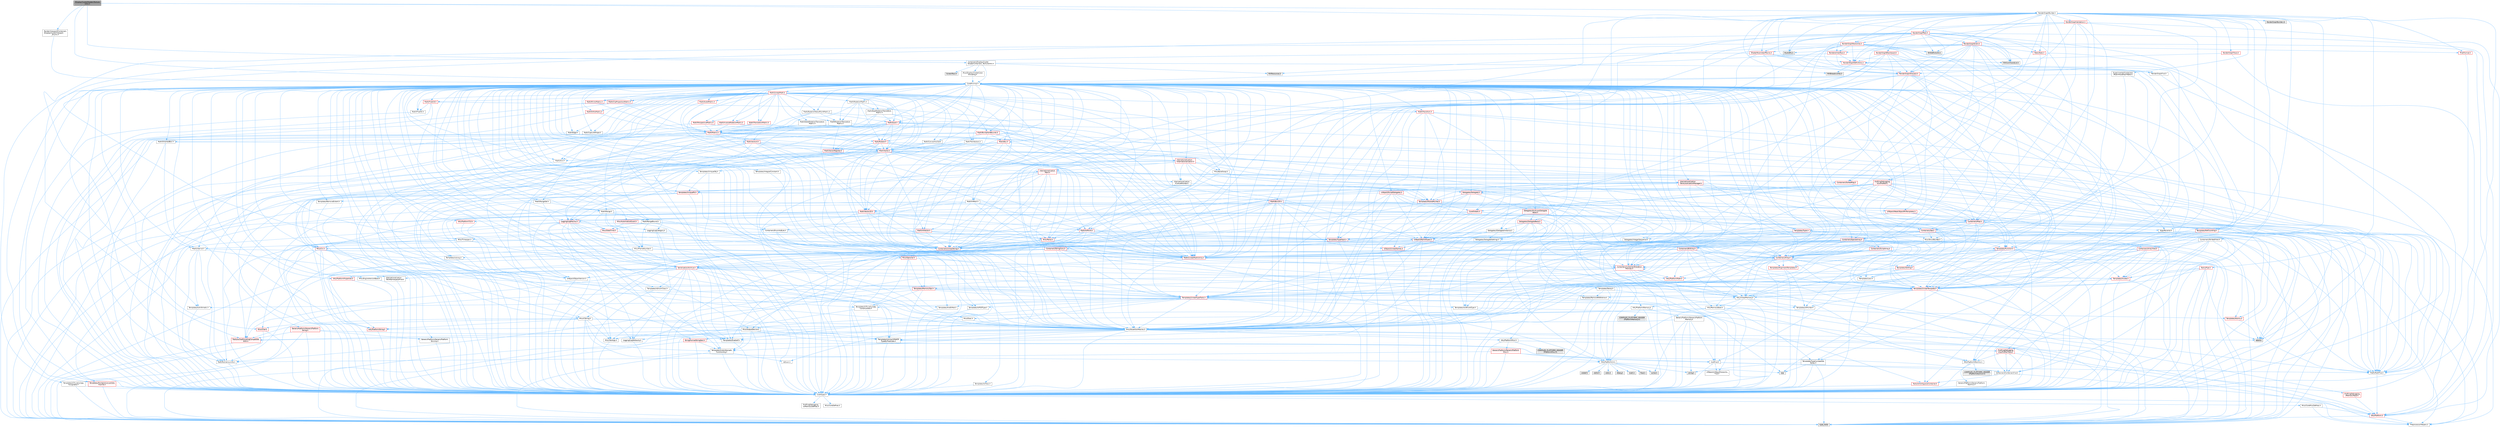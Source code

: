 digraph "IDisplayClusterShadersTextureUtils.h"
{
 // INTERACTIVE_SVG=YES
 // LATEX_PDF_SIZE
  bgcolor="transparent";
  edge [fontname=Helvetica,fontsize=10,labelfontname=Helvetica,labelfontsize=10];
  node [fontname=Helvetica,fontsize=10,shape=box,height=0.2,width=0.4];
  Node1 [id="Node000001",label="IDisplayClusterShadersTexture\lUtils.h",height=0.2,width=0.4,color="gray40", fillcolor="grey60", style="filled", fontcolor="black",tooltip=" "];
  Node1 -> Node2 [id="edge1_Node000001_Node000002",color="steelblue1",style="solid",tooltip=" "];
  Node2 [id="Node000002",label="CoreMinimal.h",height=0.2,width=0.4,color="grey40", fillcolor="white", style="filled",URL="$d7/d67/CoreMinimal_8h.html",tooltip=" "];
  Node2 -> Node3 [id="edge2_Node000002_Node000003",color="steelblue1",style="solid",tooltip=" "];
  Node3 [id="Node000003",label="CoreTypes.h",height=0.2,width=0.4,color="grey40", fillcolor="white", style="filled",URL="$dc/dec/CoreTypes_8h.html",tooltip=" "];
  Node3 -> Node4 [id="edge3_Node000003_Node000004",color="steelblue1",style="solid",tooltip=" "];
  Node4 [id="Node000004",label="HAL/Platform.h",height=0.2,width=0.4,color="red", fillcolor="#FFF0F0", style="filled",URL="$d9/dd0/Platform_8h.html",tooltip=" "];
  Node4 -> Node7 [id="edge4_Node000004_Node000007",color="steelblue1",style="solid",tooltip=" "];
  Node7 [id="Node000007",label="type_traits",height=0.2,width=0.4,color="grey60", fillcolor="#E0E0E0", style="filled",tooltip=" "];
  Node4 -> Node8 [id="edge5_Node000004_Node000008",color="steelblue1",style="solid",tooltip=" "];
  Node8 [id="Node000008",label="PreprocessorHelpers.h",height=0.2,width=0.4,color="grey40", fillcolor="white", style="filled",URL="$db/ddb/PreprocessorHelpers_8h.html",tooltip=" "];
  Node3 -> Node14 [id="edge6_Node000003_Node000014",color="steelblue1",style="solid",tooltip=" "];
  Node14 [id="Node000014",label="ProfilingDebugging\l/UMemoryDefines.h",height=0.2,width=0.4,color="grey40", fillcolor="white", style="filled",URL="$d2/da2/UMemoryDefines_8h.html",tooltip=" "];
  Node3 -> Node15 [id="edge7_Node000003_Node000015",color="steelblue1",style="solid",tooltip=" "];
  Node15 [id="Node000015",label="Misc/CoreMiscDefines.h",height=0.2,width=0.4,color="grey40", fillcolor="white", style="filled",URL="$da/d38/CoreMiscDefines_8h.html",tooltip=" "];
  Node15 -> Node4 [id="edge8_Node000015_Node000004",color="steelblue1",style="solid",tooltip=" "];
  Node15 -> Node8 [id="edge9_Node000015_Node000008",color="steelblue1",style="solid",tooltip=" "];
  Node3 -> Node16 [id="edge10_Node000003_Node000016",color="steelblue1",style="solid",tooltip=" "];
  Node16 [id="Node000016",label="Misc/CoreDefines.h",height=0.2,width=0.4,color="grey40", fillcolor="white", style="filled",URL="$d3/dd2/CoreDefines_8h.html",tooltip=" "];
  Node2 -> Node17 [id="edge11_Node000002_Node000017",color="steelblue1",style="solid",tooltip=" "];
  Node17 [id="Node000017",label="CoreFwd.h",height=0.2,width=0.4,color="grey40", fillcolor="white", style="filled",URL="$d1/d1e/CoreFwd_8h.html",tooltip=" "];
  Node17 -> Node3 [id="edge12_Node000017_Node000003",color="steelblue1",style="solid",tooltip=" "];
  Node17 -> Node18 [id="edge13_Node000017_Node000018",color="steelblue1",style="solid",tooltip=" "];
  Node18 [id="Node000018",label="Containers/ContainersFwd.h",height=0.2,width=0.4,color="grey40", fillcolor="white", style="filled",URL="$d4/d0a/ContainersFwd_8h.html",tooltip=" "];
  Node18 -> Node4 [id="edge14_Node000018_Node000004",color="steelblue1",style="solid",tooltip=" "];
  Node18 -> Node3 [id="edge15_Node000018_Node000003",color="steelblue1",style="solid",tooltip=" "];
  Node18 -> Node19 [id="edge16_Node000018_Node000019",color="steelblue1",style="solid",tooltip=" "];
  Node19 [id="Node000019",label="Traits/IsContiguousContainer.h",height=0.2,width=0.4,color="red", fillcolor="#FFF0F0", style="filled",URL="$d5/d3c/IsContiguousContainer_8h.html",tooltip=" "];
  Node19 -> Node3 [id="edge17_Node000019_Node000003",color="steelblue1",style="solid",tooltip=" "];
  Node17 -> Node22 [id="edge18_Node000017_Node000022",color="steelblue1",style="solid",tooltip=" "];
  Node22 [id="Node000022",label="Math/MathFwd.h",height=0.2,width=0.4,color="grey40", fillcolor="white", style="filled",URL="$d2/d10/MathFwd_8h.html",tooltip=" "];
  Node22 -> Node4 [id="edge19_Node000022_Node000004",color="steelblue1",style="solid",tooltip=" "];
  Node17 -> Node23 [id="edge20_Node000017_Node000023",color="steelblue1",style="solid",tooltip=" "];
  Node23 [id="Node000023",label="UObject/UObjectHierarchy\lFwd.h",height=0.2,width=0.4,color="grey40", fillcolor="white", style="filled",URL="$d3/d13/UObjectHierarchyFwd_8h.html",tooltip=" "];
  Node2 -> Node23 [id="edge21_Node000002_Node000023",color="steelblue1",style="solid",tooltip=" "];
  Node2 -> Node18 [id="edge22_Node000002_Node000018",color="steelblue1",style="solid",tooltip=" "];
  Node2 -> Node24 [id="edge23_Node000002_Node000024",color="steelblue1",style="solid",tooltip=" "];
  Node24 [id="Node000024",label="Misc/VarArgs.h",height=0.2,width=0.4,color="grey40", fillcolor="white", style="filled",URL="$d5/d6f/VarArgs_8h.html",tooltip=" "];
  Node24 -> Node3 [id="edge24_Node000024_Node000003",color="steelblue1",style="solid",tooltip=" "];
  Node2 -> Node25 [id="edge25_Node000002_Node000025",color="steelblue1",style="solid",tooltip=" "];
  Node25 [id="Node000025",label="Logging/LogVerbosity.h",height=0.2,width=0.4,color="grey40", fillcolor="white", style="filled",URL="$d2/d8f/LogVerbosity_8h.html",tooltip=" "];
  Node25 -> Node3 [id="edge26_Node000025_Node000003",color="steelblue1",style="solid",tooltip=" "];
  Node2 -> Node26 [id="edge27_Node000002_Node000026",color="steelblue1",style="solid",tooltip=" "];
  Node26 [id="Node000026",label="Misc/OutputDevice.h",height=0.2,width=0.4,color="grey40", fillcolor="white", style="filled",URL="$d7/d32/OutputDevice_8h.html",tooltip=" "];
  Node26 -> Node17 [id="edge28_Node000026_Node000017",color="steelblue1",style="solid",tooltip=" "];
  Node26 -> Node3 [id="edge29_Node000026_Node000003",color="steelblue1",style="solid",tooltip=" "];
  Node26 -> Node25 [id="edge30_Node000026_Node000025",color="steelblue1",style="solid",tooltip=" "];
  Node26 -> Node24 [id="edge31_Node000026_Node000024",color="steelblue1",style="solid",tooltip=" "];
  Node26 -> Node27 [id="edge32_Node000026_Node000027",color="steelblue1",style="solid",tooltip=" "];
  Node27 [id="Node000027",label="Templates/IsArrayOrRefOf\lTypeByPredicate.h",height=0.2,width=0.4,color="grey40", fillcolor="white", style="filled",URL="$d6/da1/IsArrayOrRefOfTypeByPredicate_8h.html",tooltip=" "];
  Node27 -> Node3 [id="edge33_Node000027_Node000003",color="steelblue1",style="solid",tooltip=" "];
  Node26 -> Node28 [id="edge34_Node000026_Node000028",color="steelblue1",style="solid",tooltip=" "];
  Node28 [id="Node000028",label="Templates/IsValidVariadic\lFunctionArg.h",height=0.2,width=0.4,color="grey40", fillcolor="white", style="filled",URL="$d0/dc8/IsValidVariadicFunctionArg_8h.html",tooltip=" "];
  Node28 -> Node3 [id="edge35_Node000028_Node000003",color="steelblue1",style="solid",tooltip=" "];
  Node28 -> Node29 [id="edge36_Node000028_Node000029",color="steelblue1",style="solid",tooltip=" "];
  Node29 [id="Node000029",label="IsEnum.h",height=0.2,width=0.4,color="grey40", fillcolor="white", style="filled",URL="$d4/de5/IsEnum_8h.html",tooltip=" "];
  Node28 -> Node7 [id="edge37_Node000028_Node000007",color="steelblue1",style="solid",tooltip=" "];
  Node26 -> Node30 [id="edge38_Node000026_Node000030",color="steelblue1",style="solid",tooltip=" "];
  Node30 [id="Node000030",label="Traits/IsCharEncodingCompatible\lWith.h",height=0.2,width=0.4,color="red", fillcolor="#FFF0F0", style="filled",URL="$df/dd1/IsCharEncodingCompatibleWith_8h.html",tooltip=" "];
  Node30 -> Node7 [id="edge39_Node000030_Node000007",color="steelblue1",style="solid",tooltip=" "];
  Node2 -> Node32 [id="edge40_Node000002_Node000032",color="steelblue1",style="solid",tooltip=" "];
  Node32 [id="Node000032",label="HAL/PlatformCrt.h",height=0.2,width=0.4,color="grey40", fillcolor="white", style="filled",URL="$d8/d75/PlatformCrt_8h.html",tooltip=" "];
  Node32 -> Node33 [id="edge41_Node000032_Node000033",color="steelblue1",style="solid",tooltip=" "];
  Node33 [id="Node000033",label="new",height=0.2,width=0.4,color="grey60", fillcolor="#E0E0E0", style="filled",tooltip=" "];
  Node32 -> Node34 [id="edge42_Node000032_Node000034",color="steelblue1",style="solid",tooltip=" "];
  Node34 [id="Node000034",label="wchar.h",height=0.2,width=0.4,color="grey60", fillcolor="#E0E0E0", style="filled",tooltip=" "];
  Node32 -> Node35 [id="edge43_Node000032_Node000035",color="steelblue1",style="solid",tooltip=" "];
  Node35 [id="Node000035",label="stddef.h",height=0.2,width=0.4,color="grey60", fillcolor="#E0E0E0", style="filled",tooltip=" "];
  Node32 -> Node36 [id="edge44_Node000032_Node000036",color="steelblue1",style="solid",tooltip=" "];
  Node36 [id="Node000036",label="stdlib.h",height=0.2,width=0.4,color="grey60", fillcolor="#E0E0E0", style="filled",tooltip=" "];
  Node32 -> Node37 [id="edge45_Node000032_Node000037",color="steelblue1",style="solid",tooltip=" "];
  Node37 [id="Node000037",label="stdio.h",height=0.2,width=0.4,color="grey60", fillcolor="#E0E0E0", style="filled",tooltip=" "];
  Node32 -> Node38 [id="edge46_Node000032_Node000038",color="steelblue1",style="solid",tooltip=" "];
  Node38 [id="Node000038",label="stdarg.h",height=0.2,width=0.4,color="grey60", fillcolor="#E0E0E0", style="filled",tooltip=" "];
  Node32 -> Node39 [id="edge47_Node000032_Node000039",color="steelblue1",style="solid",tooltip=" "];
  Node39 [id="Node000039",label="math.h",height=0.2,width=0.4,color="grey60", fillcolor="#E0E0E0", style="filled",tooltip=" "];
  Node32 -> Node40 [id="edge48_Node000032_Node000040",color="steelblue1",style="solid",tooltip=" "];
  Node40 [id="Node000040",label="float.h",height=0.2,width=0.4,color="grey60", fillcolor="#E0E0E0", style="filled",tooltip=" "];
  Node32 -> Node41 [id="edge49_Node000032_Node000041",color="steelblue1",style="solid",tooltip=" "];
  Node41 [id="Node000041",label="string.h",height=0.2,width=0.4,color="grey60", fillcolor="#E0E0E0", style="filled",tooltip=" "];
  Node2 -> Node42 [id="edge50_Node000002_Node000042",color="steelblue1",style="solid",tooltip=" "];
  Node42 [id="Node000042",label="HAL/PlatformMisc.h",height=0.2,width=0.4,color="grey40", fillcolor="white", style="filled",URL="$d0/df5/PlatformMisc_8h.html",tooltip=" "];
  Node42 -> Node3 [id="edge51_Node000042_Node000003",color="steelblue1",style="solid",tooltip=" "];
  Node42 -> Node43 [id="edge52_Node000042_Node000043",color="steelblue1",style="solid",tooltip=" "];
  Node43 [id="Node000043",label="GenericPlatform/GenericPlatform\lMisc.h",height=0.2,width=0.4,color="red", fillcolor="#FFF0F0", style="filled",URL="$db/d9a/GenericPlatformMisc_8h.html",tooltip=" "];
  Node43 -> Node17 [id="edge53_Node000043_Node000017",color="steelblue1",style="solid",tooltip=" "];
  Node43 -> Node3 [id="edge54_Node000043_Node000003",color="steelblue1",style="solid",tooltip=" "];
  Node43 -> Node32 [id="edge55_Node000043_Node000032",color="steelblue1",style="solid",tooltip=" "];
  Node43 -> Node47 [id="edge56_Node000043_Node000047",color="steelblue1",style="solid",tooltip=" "];
  Node47 [id="Node000047",label="Math/NumericLimits.h",height=0.2,width=0.4,color="grey40", fillcolor="white", style="filled",URL="$df/d1b/NumericLimits_8h.html",tooltip=" "];
  Node47 -> Node3 [id="edge57_Node000047_Node000003",color="steelblue1",style="solid",tooltip=" "];
  Node42 -> Node52 [id="edge58_Node000042_Node000052",color="steelblue1",style="solid",tooltip=" "];
  Node52 [id="Node000052",label="COMPILED_PLATFORM_HEADER\l(PlatformMisc.h)",height=0.2,width=0.4,color="grey60", fillcolor="#E0E0E0", style="filled",tooltip=" "];
  Node42 -> Node53 [id="edge59_Node000042_Node000053",color="steelblue1",style="solid",tooltip=" "];
  Node53 [id="Node000053",label="ProfilingDebugging\l/CpuProfilerTrace.h",height=0.2,width=0.4,color="red", fillcolor="#FFF0F0", style="filled",URL="$da/dcb/CpuProfilerTrace_8h.html",tooltip=" "];
  Node53 -> Node3 [id="edge60_Node000053_Node000003",color="steelblue1",style="solid",tooltip=" "];
  Node53 -> Node18 [id="edge61_Node000053_Node000018",color="steelblue1",style="solid",tooltip=" "];
  Node53 -> Node54 [id="edge62_Node000053_Node000054",color="steelblue1",style="solid",tooltip=" "];
  Node54 [id="Node000054",label="HAL/PlatformAtomics.h",height=0.2,width=0.4,color="grey40", fillcolor="white", style="filled",URL="$d3/d36/PlatformAtomics_8h.html",tooltip=" "];
  Node54 -> Node3 [id="edge63_Node000054_Node000003",color="steelblue1",style="solid",tooltip=" "];
  Node54 -> Node55 [id="edge64_Node000054_Node000055",color="steelblue1",style="solid",tooltip=" "];
  Node55 [id="Node000055",label="GenericPlatform/GenericPlatform\lAtomics.h",height=0.2,width=0.4,color="grey40", fillcolor="white", style="filled",URL="$da/d72/GenericPlatformAtomics_8h.html",tooltip=" "];
  Node55 -> Node3 [id="edge65_Node000055_Node000003",color="steelblue1",style="solid",tooltip=" "];
  Node54 -> Node56 [id="edge66_Node000054_Node000056",color="steelblue1",style="solid",tooltip=" "];
  Node56 [id="Node000056",label="COMPILED_PLATFORM_HEADER\l(PlatformAtomics.h)",height=0.2,width=0.4,color="grey60", fillcolor="#E0E0E0", style="filled",tooltip=" "];
  Node53 -> Node8 [id="edge67_Node000053_Node000008",color="steelblue1",style="solid",tooltip=" "];
  Node2 -> Node61 [id="edge68_Node000002_Node000061",color="steelblue1",style="solid",tooltip=" "];
  Node61 [id="Node000061",label="Misc/AssertionMacros.h",height=0.2,width=0.4,color="grey40", fillcolor="white", style="filled",URL="$d0/dfa/AssertionMacros_8h.html",tooltip=" "];
  Node61 -> Node3 [id="edge69_Node000061_Node000003",color="steelblue1",style="solid",tooltip=" "];
  Node61 -> Node4 [id="edge70_Node000061_Node000004",color="steelblue1",style="solid",tooltip=" "];
  Node61 -> Node42 [id="edge71_Node000061_Node000042",color="steelblue1",style="solid",tooltip=" "];
  Node61 -> Node8 [id="edge72_Node000061_Node000008",color="steelblue1",style="solid",tooltip=" "];
  Node61 -> Node62 [id="edge73_Node000061_Node000062",color="steelblue1",style="solid",tooltip=" "];
  Node62 [id="Node000062",label="Templates/EnableIf.h",height=0.2,width=0.4,color="grey40", fillcolor="white", style="filled",URL="$d7/d60/EnableIf_8h.html",tooltip=" "];
  Node62 -> Node3 [id="edge74_Node000062_Node000003",color="steelblue1",style="solid",tooltip=" "];
  Node61 -> Node27 [id="edge75_Node000061_Node000027",color="steelblue1",style="solid",tooltip=" "];
  Node61 -> Node28 [id="edge76_Node000061_Node000028",color="steelblue1",style="solid",tooltip=" "];
  Node61 -> Node30 [id="edge77_Node000061_Node000030",color="steelblue1",style="solid",tooltip=" "];
  Node61 -> Node24 [id="edge78_Node000061_Node000024",color="steelblue1",style="solid",tooltip=" "];
  Node61 -> Node63 [id="edge79_Node000061_Node000063",color="steelblue1",style="solid",tooltip=" "];
  Node63 [id="Node000063",label="String/FormatStringSan.h",height=0.2,width=0.4,color="red", fillcolor="#FFF0F0", style="filled",URL="$d3/d8b/FormatStringSan_8h.html",tooltip=" "];
  Node63 -> Node7 [id="edge80_Node000063_Node000007",color="steelblue1",style="solid",tooltip=" "];
  Node63 -> Node3 [id="edge81_Node000063_Node000003",color="steelblue1",style="solid",tooltip=" "];
  Node63 -> Node28 [id="edge82_Node000063_Node000028",color="steelblue1",style="solid",tooltip=" "];
  Node63 -> Node18 [id="edge83_Node000063_Node000018",color="steelblue1",style="solid",tooltip=" "];
  Node61 -> Node69 [id="edge84_Node000061_Node000069",color="steelblue1",style="solid",tooltip=" "];
  Node69 [id="Node000069",label="atomic",height=0.2,width=0.4,color="grey60", fillcolor="#E0E0E0", style="filled",tooltip=" "];
  Node2 -> Node70 [id="edge85_Node000002_Node000070",color="steelblue1",style="solid",tooltip=" "];
  Node70 [id="Node000070",label="Templates/IsPointer.h",height=0.2,width=0.4,color="grey40", fillcolor="white", style="filled",URL="$d7/d05/IsPointer_8h.html",tooltip=" "];
  Node70 -> Node3 [id="edge86_Node000070_Node000003",color="steelblue1",style="solid",tooltip=" "];
  Node2 -> Node71 [id="edge87_Node000002_Node000071",color="steelblue1",style="solid",tooltip=" "];
  Node71 [id="Node000071",label="HAL/PlatformMemory.h",height=0.2,width=0.4,color="grey40", fillcolor="white", style="filled",URL="$de/d68/PlatformMemory_8h.html",tooltip=" "];
  Node71 -> Node3 [id="edge88_Node000071_Node000003",color="steelblue1",style="solid",tooltip=" "];
  Node71 -> Node72 [id="edge89_Node000071_Node000072",color="steelblue1",style="solid",tooltip=" "];
  Node72 [id="Node000072",label="GenericPlatform/GenericPlatform\lMemory.h",height=0.2,width=0.4,color="grey40", fillcolor="white", style="filled",URL="$dd/d22/GenericPlatformMemory_8h.html",tooltip=" "];
  Node72 -> Node17 [id="edge90_Node000072_Node000017",color="steelblue1",style="solid",tooltip=" "];
  Node72 -> Node3 [id="edge91_Node000072_Node000003",color="steelblue1",style="solid",tooltip=" "];
  Node72 -> Node73 [id="edge92_Node000072_Node000073",color="steelblue1",style="solid",tooltip=" "];
  Node73 [id="Node000073",label="HAL/PlatformString.h",height=0.2,width=0.4,color="red", fillcolor="#FFF0F0", style="filled",URL="$db/db5/PlatformString_8h.html",tooltip=" "];
  Node73 -> Node3 [id="edge93_Node000073_Node000003",color="steelblue1",style="solid",tooltip=" "];
  Node72 -> Node41 [id="edge94_Node000072_Node000041",color="steelblue1",style="solid",tooltip=" "];
  Node72 -> Node34 [id="edge95_Node000072_Node000034",color="steelblue1",style="solid",tooltip=" "];
  Node71 -> Node75 [id="edge96_Node000071_Node000075",color="steelblue1",style="solid",tooltip=" "];
  Node75 [id="Node000075",label="COMPILED_PLATFORM_HEADER\l(PlatformMemory.h)",height=0.2,width=0.4,color="grey60", fillcolor="#E0E0E0", style="filled",tooltip=" "];
  Node2 -> Node54 [id="edge97_Node000002_Node000054",color="steelblue1",style="solid",tooltip=" "];
  Node2 -> Node76 [id="edge98_Node000002_Node000076",color="steelblue1",style="solid",tooltip=" "];
  Node76 [id="Node000076",label="Misc/Exec.h",height=0.2,width=0.4,color="grey40", fillcolor="white", style="filled",URL="$de/ddb/Exec_8h.html",tooltip=" "];
  Node76 -> Node3 [id="edge99_Node000076_Node000003",color="steelblue1",style="solid",tooltip=" "];
  Node76 -> Node61 [id="edge100_Node000076_Node000061",color="steelblue1",style="solid",tooltip=" "];
  Node2 -> Node77 [id="edge101_Node000002_Node000077",color="steelblue1",style="solid",tooltip=" "];
  Node77 [id="Node000077",label="HAL/MemoryBase.h",height=0.2,width=0.4,color="grey40", fillcolor="white", style="filled",URL="$d6/d9f/MemoryBase_8h.html",tooltip=" "];
  Node77 -> Node3 [id="edge102_Node000077_Node000003",color="steelblue1",style="solid",tooltip=" "];
  Node77 -> Node54 [id="edge103_Node000077_Node000054",color="steelblue1",style="solid",tooltip=" "];
  Node77 -> Node32 [id="edge104_Node000077_Node000032",color="steelblue1",style="solid",tooltip=" "];
  Node77 -> Node76 [id="edge105_Node000077_Node000076",color="steelblue1",style="solid",tooltip=" "];
  Node77 -> Node26 [id="edge106_Node000077_Node000026",color="steelblue1",style="solid",tooltip=" "];
  Node77 -> Node78 [id="edge107_Node000077_Node000078",color="steelblue1",style="solid",tooltip=" "];
  Node78 [id="Node000078",label="Templates/Atomic.h",height=0.2,width=0.4,color="red", fillcolor="#FFF0F0", style="filled",URL="$d3/d91/Atomic_8h.html",tooltip=" "];
  Node78 -> Node69 [id="edge108_Node000078_Node000069",color="steelblue1",style="solid",tooltip=" "];
  Node2 -> Node87 [id="edge109_Node000002_Node000087",color="steelblue1",style="solid",tooltip=" "];
  Node87 [id="Node000087",label="HAL/UnrealMemory.h",height=0.2,width=0.4,color="grey40", fillcolor="white", style="filled",URL="$d9/d96/UnrealMemory_8h.html",tooltip=" "];
  Node87 -> Node3 [id="edge110_Node000087_Node000003",color="steelblue1",style="solid",tooltip=" "];
  Node87 -> Node72 [id="edge111_Node000087_Node000072",color="steelblue1",style="solid",tooltip=" "];
  Node87 -> Node77 [id="edge112_Node000087_Node000077",color="steelblue1",style="solid",tooltip=" "];
  Node87 -> Node71 [id="edge113_Node000087_Node000071",color="steelblue1",style="solid",tooltip=" "];
  Node87 -> Node88 [id="edge114_Node000087_Node000088",color="steelblue1",style="solid",tooltip=" "];
  Node88 [id="Node000088",label="ProfilingDebugging\l/MemoryTrace.h",height=0.2,width=0.4,color="red", fillcolor="#FFF0F0", style="filled",URL="$da/dd7/MemoryTrace_8h.html",tooltip=" "];
  Node88 -> Node4 [id="edge115_Node000088_Node000004",color="steelblue1",style="solid",tooltip=" "];
  Node87 -> Node70 [id="edge116_Node000087_Node000070",color="steelblue1",style="solid",tooltip=" "];
  Node2 -> Node89 [id="edge117_Node000002_Node000089",color="steelblue1",style="solid",tooltip=" "];
  Node89 [id="Node000089",label="Templates/IsArithmetic.h",height=0.2,width=0.4,color="grey40", fillcolor="white", style="filled",URL="$d2/d5d/IsArithmetic_8h.html",tooltip=" "];
  Node89 -> Node3 [id="edge118_Node000089_Node000003",color="steelblue1",style="solid",tooltip=" "];
  Node2 -> Node83 [id="edge119_Node000002_Node000083",color="steelblue1",style="solid",tooltip=" "];
  Node83 [id="Node000083",label="Templates/AndOrNot.h",height=0.2,width=0.4,color="grey40", fillcolor="white", style="filled",URL="$db/d0a/AndOrNot_8h.html",tooltip=" "];
  Node83 -> Node3 [id="edge120_Node000083_Node000003",color="steelblue1",style="solid",tooltip=" "];
  Node2 -> Node90 [id="edge121_Node000002_Node000090",color="steelblue1",style="solid",tooltip=" "];
  Node90 [id="Node000090",label="Templates/IsPODType.h",height=0.2,width=0.4,color="grey40", fillcolor="white", style="filled",URL="$d7/db1/IsPODType_8h.html",tooltip=" "];
  Node90 -> Node3 [id="edge122_Node000090_Node000003",color="steelblue1",style="solid",tooltip=" "];
  Node2 -> Node91 [id="edge123_Node000002_Node000091",color="steelblue1",style="solid",tooltip=" "];
  Node91 [id="Node000091",label="Templates/IsUECoreType.h",height=0.2,width=0.4,color="grey40", fillcolor="white", style="filled",URL="$d1/db8/IsUECoreType_8h.html",tooltip=" "];
  Node91 -> Node3 [id="edge124_Node000091_Node000003",color="steelblue1",style="solid",tooltip=" "];
  Node91 -> Node7 [id="edge125_Node000091_Node000007",color="steelblue1",style="solid",tooltip=" "];
  Node2 -> Node84 [id="edge126_Node000002_Node000084",color="steelblue1",style="solid",tooltip=" "];
  Node84 [id="Node000084",label="Templates/IsTriviallyCopy\lConstructible.h",height=0.2,width=0.4,color="grey40", fillcolor="white", style="filled",URL="$d3/d78/IsTriviallyCopyConstructible_8h.html",tooltip=" "];
  Node84 -> Node3 [id="edge127_Node000084_Node000003",color="steelblue1",style="solid",tooltip=" "];
  Node84 -> Node7 [id="edge128_Node000084_Node000007",color="steelblue1",style="solid",tooltip=" "];
  Node2 -> Node92 [id="edge129_Node000002_Node000092",color="steelblue1",style="solid",tooltip=" "];
  Node92 [id="Node000092",label="Templates/UnrealTypeTraits.h",height=0.2,width=0.4,color="red", fillcolor="#FFF0F0", style="filled",URL="$d2/d2d/UnrealTypeTraits_8h.html",tooltip=" "];
  Node92 -> Node3 [id="edge130_Node000092_Node000003",color="steelblue1",style="solid",tooltip=" "];
  Node92 -> Node70 [id="edge131_Node000092_Node000070",color="steelblue1",style="solid",tooltip=" "];
  Node92 -> Node61 [id="edge132_Node000092_Node000061",color="steelblue1",style="solid",tooltip=" "];
  Node92 -> Node83 [id="edge133_Node000092_Node000083",color="steelblue1",style="solid",tooltip=" "];
  Node92 -> Node62 [id="edge134_Node000092_Node000062",color="steelblue1",style="solid",tooltip=" "];
  Node92 -> Node89 [id="edge135_Node000092_Node000089",color="steelblue1",style="solid",tooltip=" "];
  Node92 -> Node29 [id="edge136_Node000092_Node000029",color="steelblue1",style="solid",tooltip=" "];
  Node92 -> Node90 [id="edge137_Node000092_Node000090",color="steelblue1",style="solid",tooltip=" "];
  Node92 -> Node91 [id="edge138_Node000092_Node000091",color="steelblue1",style="solid",tooltip=" "];
  Node92 -> Node84 [id="edge139_Node000092_Node000084",color="steelblue1",style="solid",tooltip=" "];
  Node2 -> Node62 [id="edge140_Node000002_Node000062",color="steelblue1",style="solid",tooltip=" "];
  Node2 -> Node94 [id="edge141_Node000002_Node000094",color="steelblue1",style="solid",tooltip=" "];
  Node94 [id="Node000094",label="Templates/RemoveReference.h",height=0.2,width=0.4,color="grey40", fillcolor="white", style="filled",URL="$da/dbe/RemoveReference_8h.html",tooltip=" "];
  Node94 -> Node3 [id="edge142_Node000094_Node000003",color="steelblue1",style="solid",tooltip=" "];
  Node2 -> Node95 [id="edge143_Node000002_Node000095",color="steelblue1",style="solid",tooltip=" "];
  Node95 [id="Node000095",label="Templates/IntegralConstant.h",height=0.2,width=0.4,color="grey40", fillcolor="white", style="filled",URL="$db/d1b/IntegralConstant_8h.html",tooltip=" "];
  Node95 -> Node3 [id="edge144_Node000095_Node000003",color="steelblue1",style="solid",tooltip=" "];
  Node2 -> Node96 [id="edge145_Node000002_Node000096",color="steelblue1",style="solid",tooltip=" "];
  Node96 [id="Node000096",label="Templates/IsClass.h",height=0.2,width=0.4,color="grey40", fillcolor="white", style="filled",URL="$db/dcb/IsClass_8h.html",tooltip=" "];
  Node96 -> Node3 [id="edge146_Node000096_Node000003",color="steelblue1",style="solid",tooltip=" "];
  Node2 -> Node97 [id="edge147_Node000002_Node000097",color="steelblue1",style="solid",tooltip=" "];
  Node97 [id="Node000097",label="Templates/TypeCompatible\lBytes.h",height=0.2,width=0.4,color="grey40", fillcolor="white", style="filled",URL="$df/d0a/TypeCompatibleBytes_8h.html",tooltip=" "];
  Node97 -> Node3 [id="edge148_Node000097_Node000003",color="steelblue1",style="solid",tooltip=" "];
  Node97 -> Node41 [id="edge149_Node000097_Node000041",color="steelblue1",style="solid",tooltip=" "];
  Node97 -> Node33 [id="edge150_Node000097_Node000033",color="steelblue1",style="solid",tooltip=" "];
  Node97 -> Node7 [id="edge151_Node000097_Node000007",color="steelblue1",style="solid",tooltip=" "];
  Node2 -> Node19 [id="edge152_Node000002_Node000019",color="steelblue1",style="solid",tooltip=" "];
  Node2 -> Node98 [id="edge153_Node000002_Node000098",color="steelblue1",style="solid",tooltip=" "];
  Node98 [id="Node000098",label="Templates/UnrealTemplate.h",height=0.2,width=0.4,color="red", fillcolor="#FFF0F0", style="filled",URL="$d4/d24/UnrealTemplate_8h.html",tooltip=" "];
  Node98 -> Node3 [id="edge154_Node000098_Node000003",color="steelblue1",style="solid",tooltip=" "];
  Node98 -> Node70 [id="edge155_Node000098_Node000070",color="steelblue1",style="solid",tooltip=" "];
  Node98 -> Node87 [id="edge156_Node000098_Node000087",color="steelblue1",style="solid",tooltip=" "];
  Node98 -> Node92 [id="edge157_Node000098_Node000092",color="steelblue1",style="solid",tooltip=" "];
  Node98 -> Node94 [id="edge158_Node000098_Node000094",color="steelblue1",style="solid",tooltip=" "];
  Node98 -> Node97 [id="edge159_Node000098_Node000097",color="steelblue1",style="solid",tooltip=" "];
  Node98 -> Node19 [id="edge160_Node000098_Node000019",color="steelblue1",style="solid",tooltip=" "];
  Node98 -> Node7 [id="edge161_Node000098_Node000007",color="steelblue1",style="solid",tooltip=" "];
  Node2 -> Node47 [id="edge162_Node000002_Node000047",color="steelblue1",style="solid",tooltip=" "];
  Node2 -> Node102 [id="edge163_Node000002_Node000102",color="steelblue1",style="solid",tooltip=" "];
  Node102 [id="Node000102",label="HAL/PlatformMath.h",height=0.2,width=0.4,color="red", fillcolor="#FFF0F0", style="filled",URL="$dc/d53/PlatformMath_8h.html",tooltip=" "];
  Node102 -> Node3 [id="edge164_Node000102_Node000003",color="steelblue1",style="solid",tooltip=" "];
  Node2 -> Node85 [id="edge165_Node000002_Node000085",color="steelblue1",style="solid",tooltip=" "];
  Node85 [id="Node000085",label="Templates/IsTriviallyCopy\lAssignable.h",height=0.2,width=0.4,color="grey40", fillcolor="white", style="filled",URL="$d2/df2/IsTriviallyCopyAssignable_8h.html",tooltip=" "];
  Node85 -> Node3 [id="edge166_Node000085_Node000003",color="steelblue1",style="solid",tooltip=" "];
  Node85 -> Node7 [id="edge167_Node000085_Node000007",color="steelblue1",style="solid",tooltip=" "];
  Node2 -> Node110 [id="edge168_Node000002_Node000110",color="steelblue1",style="solid",tooltip=" "];
  Node110 [id="Node000110",label="Templates/MemoryOps.h",height=0.2,width=0.4,color="red", fillcolor="#FFF0F0", style="filled",URL="$db/dea/MemoryOps_8h.html",tooltip=" "];
  Node110 -> Node3 [id="edge169_Node000110_Node000003",color="steelblue1",style="solid",tooltip=" "];
  Node110 -> Node87 [id="edge170_Node000110_Node000087",color="steelblue1",style="solid",tooltip=" "];
  Node110 -> Node85 [id="edge171_Node000110_Node000085",color="steelblue1",style="solid",tooltip=" "];
  Node110 -> Node84 [id="edge172_Node000110_Node000084",color="steelblue1",style="solid",tooltip=" "];
  Node110 -> Node92 [id="edge173_Node000110_Node000092",color="steelblue1",style="solid",tooltip=" "];
  Node110 -> Node33 [id="edge174_Node000110_Node000033",color="steelblue1",style="solid",tooltip=" "];
  Node110 -> Node7 [id="edge175_Node000110_Node000007",color="steelblue1",style="solid",tooltip=" "];
  Node2 -> Node111 [id="edge176_Node000002_Node000111",color="steelblue1",style="solid",tooltip=" "];
  Node111 [id="Node000111",label="Containers/ContainerAllocation\lPolicies.h",height=0.2,width=0.4,color="red", fillcolor="#FFF0F0", style="filled",URL="$d7/dff/ContainerAllocationPolicies_8h.html",tooltip=" "];
  Node111 -> Node3 [id="edge177_Node000111_Node000003",color="steelblue1",style="solid",tooltip=" "];
  Node111 -> Node111 [id="edge178_Node000111_Node000111",color="steelblue1",style="solid",tooltip=" "];
  Node111 -> Node102 [id="edge179_Node000111_Node000102",color="steelblue1",style="solid",tooltip=" "];
  Node111 -> Node87 [id="edge180_Node000111_Node000087",color="steelblue1",style="solid",tooltip=" "];
  Node111 -> Node47 [id="edge181_Node000111_Node000047",color="steelblue1",style="solid",tooltip=" "];
  Node111 -> Node61 [id="edge182_Node000111_Node000061",color="steelblue1",style="solid",tooltip=" "];
  Node111 -> Node110 [id="edge183_Node000111_Node000110",color="steelblue1",style="solid",tooltip=" "];
  Node111 -> Node97 [id="edge184_Node000111_Node000097",color="steelblue1",style="solid",tooltip=" "];
  Node111 -> Node7 [id="edge185_Node000111_Node000007",color="steelblue1",style="solid",tooltip=" "];
  Node2 -> Node114 [id="edge186_Node000002_Node000114",color="steelblue1",style="solid",tooltip=" "];
  Node114 [id="Node000114",label="Templates/IsEnumClass.h",height=0.2,width=0.4,color="grey40", fillcolor="white", style="filled",URL="$d7/d15/IsEnumClass_8h.html",tooltip=" "];
  Node114 -> Node3 [id="edge187_Node000114_Node000003",color="steelblue1",style="solid",tooltip=" "];
  Node114 -> Node83 [id="edge188_Node000114_Node000083",color="steelblue1",style="solid",tooltip=" "];
  Node2 -> Node115 [id="edge189_Node000002_Node000115",color="steelblue1",style="solid",tooltip=" "];
  Node115 [id="Node000115",label="HAL/PlatformProperties.h",height=0.2,width=0.4,color="red", fillcolor="#FFF0F0", style="filled",URL="$d9/db0/PlatformProperties_8h.html",tooltip=" "];
  Node115 -> Node3 [id="edge190_Node000115_Node000003",color="steelblue1",style="solid",tooltip=" "];
  Node2 -> Node118 [id="edge191_Node000002_Node000118",color="steelblue1",style="solid",tooltip=" "];
  Node118 [id="Node000118",label="Misc/EngineVersionBase.h",height=0.2,width=0.4,color="grey40", fillcolor="white", style="filled",URL="$d5/d2b/EngineVersionBase_8h.html",tooltip=" "];
  Node118 -> Node3 [id="edge192_Node000118_Node000003",color="steelblue1",style="solid",tooltip=" "];
  Node2 -> Node119 [id="edge193_Node000002_Node000119",color="steelblue1",style="solid",tooltip=" "];
  Node119 [id="Node000119",label="Internationalization\l/TextNamespaceFwd.h",height=0.2,width=0.4,color="grey40", fillcolor="white", style="filled",URL="$d8/d97/TextNamespaceFwd_8h.html",tooltip=" "];
  Node119 -> Node3 [id="edge194_Node000119_Node000003",color="steelblue1",style="solid",tooltip=" "];
  Node2 -> Node120 [id="edge195_Node000002_Node000120",color="steelblue1",style="solid",tooltip=" "];
  Node120 [id="Node000120",label="Serialization/Archive.h",height=0.2,width=0.4,color="red", fillcolor="#FFF0F0", style="filled",URL="$d7/d3b/Archive_8h.html",tooltip=" "];
  Node120 -> Node17 [id="edge196_Node000120_Node000017",color="steelblue1",style="solid",tooltip=" "];
  Node120 -> Node3 [id="edge197_Node000120_Node000003",color="steelblue1",style="solid",tooltip=" "];
  Node120 -> Node115 [id="edge198_Node000120_Node000115",color="steelblue1",style="solid",tooltip=" "];
  Node120 -> Node119 [id="edge199_Node000120_Node000119",color="steelblue1",style="solid",tooltip=" "];
  Node120 -> Node22 [id="edge200_Node000120_Node000022",color="steelblue1",style="solid",tooltip=" "];
  Node120 -> Node61 [id="edge201_Node000120_Node000061",color="steelblue1",style="solid",tooltip=" "];
  Node120 -> Node118 [id="edge202_Node000120_Node000118",color="steelblue1",style="solid",tooltip=" "];
  Node120 -> Node24 [id="edge203_Node000120_Node000024",color="steelblue1",style="solid",tooltip=" "];
  Node120 -> Node62 [id="edge204_Node000120_Node000062",color="steelblue1",style="solid",tooltip=" "];
  Node120 -> Node27 [id="edge205_Node000120_Node000027",color="steelblue1",style="solid",tooltip=" "];
  Node120 -> Node114 [id="edge206_Node000120_Node000114",color="steelblue1",style="solid",tooltip=" "];
  Node120 -> Node28 [id="edge207_Node000120_Node000028",color="steelblue1",style="solid",tooltip=" "];
  Node120 -> Node98 [id="edge208_Node000120_Node000098",color="steelblue1",style="solid",tooltip=" "];
  Node120 -> Node30 [id="edge209_Node000120_Node000030",color="steelblue1",style="solid",tooltip=" "];
  Node120 -> Node123 [id="edge210_Node000120_Node000123",color="steelblue1",style="solid",tooltip=" "];
  Node123 [id="Node000123",label="UObject/ObjectVersion.h",height=0.2,width=0.4,color="grey40", fillcolor="white", style="filled",URL="$da/d63/ObjectVersion_8h.html",tooltip=" "];
  Node123 -> Node3 [id="edge211_Node000123_Node000003",color="steelblue1",style="solid",tooltip=" "];
  Node2 -> Node124 [id="edge212_Node000002_Node000124",color="steelblue1",style="solid",tooltip=" "];
  Node124 [id="Node000124",label="Templates/Less.h",height=0.2,width=0.4,color="grey40", fillcolor="white", style="filled",URL="$de/dc8/Less_8h.html",tooltip=" "];
  Node124 -> Node3 [id="edge213_Node000124_Node000003",color="steelblue1",style="solid",tooltip=" "];
  Node124 -> Node98 [id="edge214_Node000124_Node000098",color="steelblue1",style="solid",tooltip=" "];
  Node2 -> Node125 [id="edge215_Node000002_Node000125",color="steelblue1",style="solid",tooltip=" "];
  Node125 [id="Node000125",label="Templates/Sorting.h",height=0.2,width=0.4,color="red", fillcolor="#FFF0F0", style="filled",URL="$d3/d9e/Sorting_8h.html",tooltip=" "];
  Node125 -> Node3 [id="edge216_Node000125_Node000003",color="steelblue1",style="solid",tooltip=" "];
  Node125 -> Node102 [id="edge217_Node000125_Node000102",color="steelblue1",style="solid",tooltip=" "];
  Node125 -> Node124 [id="edge218_Node000125_Node000124",color="steelblue1",style="solid",tooltip=" "];
  Node2 -> Node136 [id="edge219_Node000002_Node000136",color="steelblue1",style="solid",tooltip=" "];
  Node136 [id="Node000136",label="Misc/Char.h",height=0.2,width=0.4,color="red", fillcolor="#FFF0F0", style="filled",URL="$d0/d58/Char_8h.html",tooltip=" "];
  Node136 -> Node3 [id="edge220_Node000136_Node000003",color="steelblue1",style="solid",tooltip=" "];
  Node136 -> Node7 [id="edge221_Node000136_Node000007",color="steelblue1",style="solid",tooltip=" "];
  Node2 -> Node139 [id="edge222_Node000002_Node000139",color="steelblue1",style="solid",tooltip=" "];
  Node139 [id="Node000139",label="GenericPlatform/GenericPlatform\lStricmp.h",height=0.2,width=0.4,color="grey40", fillcolor="white", style="filled",URL="$d2/d86/GenericPlatformStricmp_8h.html",tooltip=" "];
  Node139 -> Node3 [id="edge223_Node000139_Node000003",color="steelblue1",style="solid",tooltip=" "];
  Node2 -> Node140 [id="edge224_Node000002_Node000140",color="steelblue1",style="solid",tooltip=" "];
  Node140 [id="Node000140",label="GenericPlatform/GenericPlatform\lString.h",height=0.2,width=0.4,color="red", fillcolor="#FFF0F0", style="filled",URL="$dd/d20/GenericPlatformString_8h.html",tooltip=" "];
  Node140 -> Node3 [id="edge225_Node000140_Node000003",color="steelblue1",style="solid",tooltip=" "];
  Node140 -> Node139 [id="edge226_Node000140_Node000139",color="steelblue1",style="solid",tooltip=" "];
  Node140 -> Node62 [id="edge227_Node000140_Node000062",color="steelblue1",style="solid",tooltip=" "];
  Node140 -> Node30 [id="edge228_Node000140_Node000030",color="steelblue1",style="solid",tooltip=" "];
  Node140 -> Node7 [id="edge229_Node000140_Node000007",color="steelblue1",style="solid",tooltip=" "];
  Node2 -> Node73 [id="edge230_Node000002_Node000073",color="steelblue1",style="solid",tooltip=" "];
  Node2 -> Node143 [id="edge231_Node000002_Node000143",color="steelblue1",style="solid",tooltip=" "];
  Node143 [id="Node000143",label="Misc/CString.h",height=0.2,width=0.4,color="grey40", fillcolor="white", style="filled",URL="$d2/d49/CString_8h.html",tooltip=" "];
  Node143 -> Node3 [id="edge232_Node000143_Node000003",color="steelblue1",style="solid",tooltip=" "];
  Node143 -> Node32 [id="edge233_Node000143_Node000032",color="steelblue1",style="solid",tooltip=" "];
  Node143 -> Node73 [id="edge234_Node000143_Node000073",color="steelblue1",style="solid",tooltip=" "];
  Node143 -> Node61 [id="edge235_Node000143_Node000061",color="steelblue1",style="solid",tooltip=" "];
  Node143 -> Node136 [id="edge236_Node000143_Node000136",color="steelblue1",style="solid",tooltip=" "];
  Node143 -> Node24 [id="edge237_Node000143_Node000024",color="steelblue1",style="solid",tooltip=" "];
  Node143 -> Node27 [id="edge238_Node000143_Node000027",color="steelblue1",style="solid",tooltip=" "];
  Node143 -> Node28 [id="edge239_Node000143_Node000028",color="steelblue1",style="solid",tooltip=" "];
  Node143 -> Node30 [id="edge240_Node000143_Node000030",color="steelblue1",style="solid",tooltip=" "];
  Node2 -> Node144 [id="edge241_Node000002_Node000144",color="steelblue1",style="solid",tooltip=" "];
  Node144 [id="Node000144",label="Misc/Crc.h",height=0.2,width=0.4,color="red", fillcolor="#FFF0F0", style="filled",URL="$d4/dd2/Crc_8h.html",tooltip=" "];
  Node144 -> Node3 [id="edge242_Node000144_Node000003",color="steelblue1",style="solid",tooltip=" "];
  Node144 -> Node73 [id="edge243_Node000144_Node000073",color="steelblue1",style="solid",tooltip=" "];
  Node144 -> Node61 [id="edge244_Node000144_Node000061",color="steelblue1",style="solid",tooltip=" "];
  Node144 -> Node143 [id="edge245_Node000144_Node000143",color="steelblue1",style="solid",tooltip=" "];
  Node144 -> Node136 [id="edge246_Node000144_Node000136",color="steelblue1",style="solid",tooltip=" "];
  Node144 -> Node92 [id="edge247_Node000144_Node000092",color="steelblue1",style="solid",tooltip=" "];
  Node2 -> Node135 [id="edge248_Node000002_Node000135",color="steelblue1",style="solid",tooltip=" "];
  Node135 [id="Node000135",label="Math/UnrealMathUtility.h",height=0.2,width=0.4,color="red", fillcolor="#FFF0F0", style="filled",URL="$db/db8/UnrealMathUtility_8h.html",tooltip=" "];
  Node135 -> Node3 [id="edge249_Node000135_Node000003",color="steelblue1",style="solid",tooltip=" "];
  Node135 -> Node61 [id="edge250_Node000135_Node000061",color="steelblue1",style="solid",tooltip=" "];
  Node135 -> Node102 [id="edge251_Node000135_Node000102",color="steelblue1",style="solid",tooltip=" "];
  Node135 -> Node22 [id="edge252_Node000135_Node000022",color="steelblue1",style="solid",tooltip=" "];
  Node2 -> Node145 [id="edge253_Node000002_Node000145",color="steelblue1",style="solid",tooltip=" "];
  Node145 [id="Node000145",label="Containers/UnrealString.h",height=0.2,width=0.4,color="red", fillcolor="#FFF0F0", style="filled",URL="$d5/dba/UnrealString_8h.html",tooltip=" "];
  Node2 -> Node149 [id="edge254_Node000002_Node000149",color="steelblue1",style="solid",tooltip=" "];
  Node149 [id="Node000149",label="Containers/Array.h",height=0.2,width=0.4,color="red", fillcolor="#FFF0F0", style="filled",URL="$df/dd0/Array_8h.html",tooltip=" "];
  Node149 -> Node3 [id="edge255_Node000149_Node000003",color="steelblue1",style="solid",tooltip=" "];
  Node149 -> Node61 [id="edge256_Node000149_Node000061",color="steelblue1",style="solid",tooltip=" "];
  Node149 -> Node87 [id="edge257_Node000149_Node000087",color="steelblue1",style="solid",tooltip=" "];
  Node149 -> Node92 [id="edge258_Node000149_Node000092",color="steelblue1",style="solid",tooltip=" "];
  Node149 -> Node98 [id="edge259_Node000149_Node000098",color="steelblue1",style="solid",tooltip=" "];
  Node149 -> Node111 [id="edge260_Node000149_Node000111",color="steelblue1",style="solid",tooltip=" "];
  Node149 -> Node120 [id="edge261_Node000149_Node000120",color="steelblue1",style="solid",tooltip=" "];
  Node149 -> Node128 [id="edge262_Node000149_Node000128",color="steelblue1",style="solid",tooltip=" "];
  Node128 [id="Node000128",label="Templates/Invoke.h",height=0.2,width=0.4,color="red", fillcolor="#FFF0F0", style="filled",URL="$d7/deb/Invoke_8h.html",tooltip=" "];
  Node128 -> Node3 [id="edge263_Node000128_Node000003",color="steelblue1",style="solid",tooltip=" "];
  Node128 -> Node98 [id="edge264_Node000128_Node000098",color="steelblue1",style="solid",tooltip=" "];
  Node128 -> Node7 [id="edge265_Node000128_Node000007",color="steelblue1",style="solid",tooltip=" "];
  Node149 -> Node124 [id="edge266_Node000149_Node000124",color="steelblue1",style="solid",tooltip=" "];
  Node149 -> Node125 [id="edge267_Node000149_Node000125",color="steelblue1",style="solid",tooltip=" "];
  Node149 -> Node172 [id="edge268_Node000149_Node000172",color="steelblue1",style="solid",tooltip=" "];
  Node172 [id="Node000172",label="Templates/AlignmentTemplates.h",height=0.2,width=0.4,color="red", fillcolor="#FFF0F0", style="filled",URL="$dd/d32/AlignmentTemplates_8h.html",tooltip=" "];
  Node172 -> Node3 [id="edge269_Node000172_Node000003",color="steelblue1",style="solid",tooltip=" "];
  Node172 -> Node70 [id="edge270_Node000172_Node000070",color="steelblue1",style="solid",tooltip=" "];
  Node149 -> Node7 [id="edge271_Node000149_Node000007",color="steelblue1",style="solid",tooltip=" "];
  Node2 -> Node173 [id="edge272_Node000002_Node000173",color="steelblue1",style="solid",tooltip=" "];
  Node173 [id="Node000173",label="Misc/FrameNumber.h",height=0.2,width=0.4,color="grey40", fillcolor="white", style="filled",URL="$dd/dbd/FrameNumber_8h.html",tooltip=" "];
  Node173 -> Node3 [id="edge273_Node000173_Node000003",color="steelblue1",style="solid",tooltip=" "];
  Node173 -> Node47 [id="edge274_Node000173_Node000047",color="steelblue1",style="solid",tooltip=" "];
  Node173 -> Node135 [id="edge275_Node000173_Node000135",color="steelblue1",style="solid",tooltip=" "];
  Node173 -> Node62 [id="edge276_Node000173_Node000062",color="steelblue1",style="solid",tooltip=" "];
  Node173 -> Node92 [id="edge277_Node000173_Node000092",color="steelblue1",style="solid",tooltip=" "];
  Node2 -> Node174 [id="edge278_Node000002_Node000174",color="steelblue1",style="solid",tooltip=" "];
  Node174 [id="Node000174",label="Misc/Timespan.h",height=0.2,width=0.4,color="grey40", fillcolor="white", style="filled",URL="$da/dd9/Timespan_8h.html",tooltip=" "];
  Node174 -> Node3 [id="edge279_Node000174_Node000003",color="steelblue1",style="solid",tooltip=" "];
  Node174 -> Node175 [id="edge280_Node000174_Node000175",color="steelblue1",style="solid",tooltip=" "];
  Node175 [id="Node000175",label="Math/Interval.h",height=0.2,width=0.4,color="grey40", fillcolor="white", style="filled",URL="$d1/d55/Interval_8h.html",tooltip=" "];
  Node175 -> Node3 [id="edge281_Node000175_Node000003",color="steelblue1",style="solid",tooltip=" "];
  Node175 -> Node89 [id="edge282_Node000175_Node000089",color="steelblue1",style="solid",tooltip=" "];
  Node175 -> Node92 [id="edge283_Node000175_Node000092",color="steelblue1",style="solid",tooltip=" "];
  Node175 -> Node47 [id="edge284_Node000175_Node000047",color="steelblue1",style="solid",tooltip=" "];
  Node175 -> Node135 [id="edge285_Node000175_Node000135",color="steelblue1",style="solid",tooltip=" "];
  Node174 -> Node135 [id="edge286_Node000174_Node000135",color="steelblue1",style="solid",tooltip=" "];
  Node174 -> Node61 [id="edge287_Node000174_Node000061",color="steelblue1",style="solid",tooltip=" "];
  Node2 -> Node176 [id="edge288_Node000002_Node000176",color="steelblue1",style="solid",tooltip=" "];
  Node176 [id="Node000176",label="Containers/StringConv.h",height=0.2,width=0.4,color="red", fillcolor="#FFF0F0", style="filled",URL="$d3/ddf/StringConv_8h.html",tooltip=" "];
  Node176 -> Node3 [id="edge289_Node000176_Node000003",color="steelblue1",style="solid",tooltip=" "];
  Node176 -> Node61 [id="edge290_Node000176_Node000061",color="steelblue1",style="solid",tooltip=" "];
  Node176 -> Node111 [id="edge291_Node000176_Node000111",color="steelblue1",style="solid",tooltip=" "];
  Node176 -> Node149 [id="edge292_Node000176_Node000149",color="steelblue1",style="solid",tooltip=" "];
  Node176 -> Node143 [id="edge293_Node000176_Node000143",color="steelblue1",style="solid",tooltip=" "];
  Node176 -> Node177 [id="edge294_Node000176_Node000177",color="steelblue1",style="solid",tooltip=" "];
  Node177 [id="Node000177",label="Templates/IsArray.h",height=0.2,width=0.4,color="grey40", fillcolor="white", style="filled",URL="$d8/d8d/IsArray_8h.html",tooltip=" "];
  Node177 -> Node3 [id="edge295_Node000177_Node000003",color="steelblue1",style="solid",tooltip=" "];
  Node176 -> Node98 [id="edge296_Node000176_Node000098",color="steelblue1",style="solid",tooltip=" "];
  Node176 -> Node92 [id="edge297_Node000176_Node000092",color="steelblue1",style="solid",tooltip=" "];
  Node176 -> Node30 [id="edge298_Node000176_Node000030",color="steelblue1",style="solid",tooltip=" "];
  Node176 -> Node19 [id="edge299_Node000176_Node000019",color="steelblue1",style="solid",tooltip=" "];
  Node176 -> Node7 [id="edge300_Node000176_Node000007",color="steelblue1",style="solid",tooltip=" "];
  Node2 -> Node178 [id="edge301_Node000002_Node000178",color="steelblue1",style="solid",tooltip=" "];
  Node178 [id="Node000178",label="UObject/UnrealNames.h",height=0.2,width=0.4,color="red", fillcolor="#FFF0F0", style="filled",URL="$d8/db1/UnrealNames_8h.html",tooltip=" "];
  Node178 -> Node3 [id="edge302_Node000178_Node000003",color="steelblue1",style="solid",tooltip=" "];
  Node2 -> Node180 [id="edge303_Node000002_Node000180",color="steelblue1",style="solid",tooltip=" "];
  Node180 [id="Node000180",label="UObject/NameTypes.h",height=0.2,width=0.4,color="red", fillcolor="#FFF0F0", style="filled",URL="$d6/d35/NameTypes_8h.html",tooltip=" "];
  Node180 -> Node3 [id="edge304_Node000180_Node000003",color="steelblue1",style="solid",tooltip=" "];
  Node180 -> Node61 [id="edge305_Node000180_Node000061",color="steelblue1",style="solid",tooltip=" "];
  Node180 -> Node87 [id="edge306_Node000180_Node000087",color="steelblue1",style="solid",tooltip=" "];
  Node180 -> Node92 [id="edge307_Node000180_Node000092",color="steelblue1",style="solid",tooltip=" "];
  Node180 -> Node98 [id="edge308_Node000180_Node000098",color="steelblue1",style="solid",tooltip=" "];
  Node180 -> Node145 [id="edge309_Node000180_Node000145",color="steelblue1",style="solid",tooltip=" "];
  Node180 -> Node176 [id="edge310_Node000180_Node000176",color="steelblue1",style="solid",tooltip=" "];
  Node180 -> Node178 [id="edge311_Node000180_Node000178",color="steelblue1",style="solid",tooltip=" "];
  Node180 -> Node78 [id="edge312_Node000180_Node000078",color="steelblue1",style="solid",tooltip=" "];
  Node2 -> Node188 [id="edge313_Node000002_Node000188",color="steelblue1",style="solid",tooltip=" "];
  Node188 [id="Node000188",label="Misc/Parse.h",height=0.2,width=0.4,color="red", fillcolor="#FFF0F0", style="filled",URL="$dc/d71/Parse_8h.html",tooltip=" "];
  Node188 -> Node145 [id="edge314_Node000188_Node000145",color="steelblue1",style="solid",tooltip=" "];
  Node188 -> Node3 [id="edge315_Node000188_Node000003",color="steelblue1",style="solid",tooltip=" "];
  Node188 -> Node32 [id="edge316_Node000188_Node000032",color="steelblue1",style="solid",tooltip=" "];
  Node188 -> Node189 [id="edge317_Node000188_Node000189",color="steelblue1",style="solid",tooltip=" "];
  Node189 [id="Node000189",label="Templates/Function.h",height=0.2,width=0.4,color="red", fillcolor="#FFF0F0", style="filled",URL="$df/df5/Function_8h.html",tooltip=" "];
  Node189 -> Node3 [id="edge318_Node000189_Node000003",color="steelblue1",style="solid",tooltip=" "];
  Node189 -> Node61 [id="edge319_Node000189_Node000061",color="steelblue1",style="solid",tooltip=" "];
  Node189 -> Node87 [id="edge320_Node000189_Node000087",color="steelblue1",style="solid",tooltip=" "];
  Node189 -> Node92 [id="edge321_Node000189_Node000092",color="steelblue1",style="solid",tooltip=" "];
  Node189 -> Node128 [id="edge322_Node000189_Node000128",color="steelblue1",style="solid",tooltip=" "];
  Node189 -> Node98 [id="edge323_Node000189_Node000098",color="steelblue1",style="solid",tooltip=" "];
  Node189 -> Node135 [id="edge324_Node000189_Node000135",color="steelblue1",style="solid",tooltip=" "];
  Node189 -> Node33 [id="edge325_Node000189_Node000033",color="steelblue1",style="solid",tooltip=" "];
  Node189 -> Node7 [id="edge326_Node000189_Node000007",color="steelblue1",style="solid",tooltip=" "];
  Node2 -> Node172 [id="edge327_Node000002_Node000172",color="steelblue1",style="solid",tooltip=" "];
  Node2 -> Node191 [id="edge328_Node000002_Node000191",color="steelblue1",style="solid",tooltip=" "];
  Node191 [id="Node000191",label="Misc/StructBuilder.h",height=0.2,width=0.4,color="grey40", fillcolor="white", style="filled",URL="$d9/db3/StructBuilder_8h.html",tooltip=" "];
  Node191 -> Node3 [id="edge329_Node000191_Node000003",color="steelblue1",style="solid",tooltip=" "];
  Node191 -> Node135 [id="edge330_Node000191_Node000135",color="steelblue1",style="solid",tooltip=" "];
  Node191 -> Node172 [id="edge331_Node000191_Node000172",color="steelblue1",style="solid",tooltip=" "];
  Node2 -> Node104 [id="edge332_Node000002_Node000104",color="steelblue1",style="solid",tooltip=" "];
  Node104 [id="Node000104",label="Templates/Decay.h",height=0.2,width=0.4,color="grey40", fillcolor="white", style="filled",URL="$dd/d0f/Decay_8h.html",tooltip=" "];
  Node104 -> Node3 [id="edge333_Node000104_Node000003",color="steelblue1",style="solid",tooltip=" "];
  Node104 -> Node94 [id="edge334_Node000104_Node000094",color="steelblue1",style="solid",tooltip=" "];
  Node104 -> Node7 [id="edge335_Node000104_Node000007",color="steelblue1",style="solid",tooltip=" "];
  Node2 -> Node192 [id="edge336_Node000002_Node000192",color="steelblue1",style="solid",tooltip=" "];
  Node192 [id="Node000192",label="Templates/PointerIsConvertible\lFromTo.h",height=0.2,width=0.4,color="red", fillcolor="#FFF0F0", style="filled",URL="$d6/d65/PointerIsConvertibleFromTo_8h.html",tooltip=" "];
  Node192 -> Node3 [id="edge337_Node000192_Node000003",color="steelblue1",style="solid",tooltip=" "];
  Node192 -> Node7 [id="edge338_Node000192_Node000007",color="steelblue1",style="solid",tooltip=" "];
  Node2 -> Node128 [id="edge339_Node000002_Node000128",color="steelblue1",style="solid",tooltip=" "];
  Node2 -> Node189 [id="edge340_Node000002_Node000189",color="steelblue1",style="solid",tooltip=" "];
  Node2 -> Node161 [id="edge341_Node000002_Node000161",color="steelblue1",style="solid",tooltip=" "];
  Node161 [id="Node000161",label="Templates/TypeHash.h",height=0.2,width=0.4,color="red", fillcolor="#FFF0F0", style="filled",URL="$d1/d62/TypeHash_8h.html",tooltip=" "];
  Node161 -> Node3 [id="edge342_Node000161_Node000003",color="steelblue1",style="solid",tooltip=" "];
  Node161 -> Node144 [id="edge343_Node000161_Node000144",color="steelblue1",style="solid",tooltip=" "];
  Node161 -> Node7 [id="edge344_Node000161_Node000007",color="steelblue1",style="solid",tooltip=" "];
  Node2 -> Node193 [id="edge345_Node000002_Node000193",color="steelblue1",style="solid",tooltip=" "];
  Node193 [id="Node000193",label="Containers/ScriptArray.h",height=0.2,width=0.4,color="red", fillcolor="#FFF0F0", style="filled",URL="$dc/daf/ScriptArray_8h.html",tooltip=" "];
  Node193 -> Node3 [id="edge346_Node000193_Node000003",color="steelblue1",style="solid",tooltip=" "];
  Node193 -> Node61 [id="edge347_Node000193_Node000061",color="steelblue1",style="solid",tooltip=" "];
  Node193 -> Node87 [id="edge348_Node000193_Node000087",color="steelblue1",style="solid",tooltip=" "];
  Node193 -> Node111 [id="edge349_Node000193_Node000111",color="steelblue1",style="solid",tooltip=" "];
  Node193 -> Node149 [id="edge350_Node000193_Node000149",color="steelblue1",style="solid",tooltip=" "];
  Node2 -> Node194 [id="edge351_Node000002_Node000194",color="steelblue1",style="solid",tooltip=" "];
  Node194 [id="Node000194",label="Containers/BitArray.h",height=0.2,width=0.4,color="red", fillcolor="#FFF0F0", style="filled",URL="$d1/de4/BitArray_8h.html",tooltip=" "];
  Node194 -> Node111 [id="edge352_Node000194_Node000111",color="steelblue1",style="solid",tooltip=" "];
  Node194 -> Node3 [id="edge353_Node000194_Node000003",color="steelblue1",style="solid",tooltip=" "];
  Node194 -> Node54 [id="edge354_Node000194_Node000054",color="steelblue1",style="solid",tooltip=" "];
  Node194 -> Node87 [id="edge355_Node000194_Node000087",color="steelblue1",style="solid",tooltip=" "];
  Node194 -> Node135 [id="edge356_Node000194_Node000135",color="steelblue1",style="solid",tooltip=" "];
  Node194 -> Node61 [id="edge357_Node000194_Node000061",color="steelblue1",style="solid",tooltip=" "];
  Node194 -> Node120 [id="edge358_Node000194_Node000120",color="steelblue1",style="solid",tooltip=" "];
  Node194 -> Node62 [id="edge359_Node000194_Node000062",color="steelblue1",style="solid",tooltip=" "];
  Node194 -> Node128 [id="edge360_Node000194_Node000128",color="steelblue1",style="solid",tooltip=" "];
  Node194 -> Node98 [id="edge361_Node000194_Node000098",color="steelblue1",style="solid",tooltip=" "];
  Node194 -> Node92 [id="edge362_Node000194_Node000092",color="steelblue1",style="solid",tooltip=" "];
  Node2 -> Node195 [id="edge363_Node000002_Node000195",color="steelblue1",style="solid",tooltip=" "];
  Node195 [id="Node000195",label="Containers/SparseArray.h",height=0.2,width=0.4,color="red", fillcolor="#FFF0F0", style="filled",URL="$d5/dbf/SparseArray_8h.html",tooltip=" "];
  Node195 -> Node3 [id="edge364_Node000195_Node000003",color="steelblue1",style="solid",tooltip=" "];
  Node195 -> Node61 [id="edge365_Node000195_Node000061",color="steelblue1",style="solid",tooltip=" "];
  Node195 -> Node87 [id="edge366_Node000195_Node000087",color="steelblue1",style="solid",tooltip=" "];
  Node195 -> Node92 [id="edge367_Node000195_Node000092",color="steelblue1",style="solid",tooltip=" "];
  Node195 -> Node98 [id="edge368_Node000195_Node000098",color="steelblue1",style="solid",tooltip=" "];
  Node195 -> Node111 [id="edge369_Node000195_Node000111",color="steelblue1",style="solid",tooltip=" "];
  Node195 -> Node124 [id="edge370_Node000195_Node000124",color="steelblue1",style="solid",tooltip=" "];
  Node195 -> Node149 [id="edge371_Node000195_Node000149",color="steelblue1",style="solid",tooltip=" "];
  Node195 -> Node135 [id="edge372_Node000195_Node000135",color="steelblue1",style="solid",tooltip=" "];
  Node195 -> Node193 [id="edge373_Node000195_Node000193",color="steelblue1",style="solid",tooltip=" "];
  Node195 -> Node194 [id="edge374_Node000195_Node000194",color="steelblue1",style="solid",tooltip=" "];
  Node195 -> Node145 [id="edge375_Node000195_Node000145",color="steelblue1",style="solid",tooltip=" "];
  Node2 -> Node211 [id="edge376_Node000002_Node000211",color="steelblue1",style="solid",tooltip=" "];
  Node211 [id="Node000211",label="Containers/Set.h",height=0.2,width=0.4,color="red", fillcolor="#FFF0F0", style="filled",URL="$d4/d45/Set_8h.html",tooltip=" "];
  Node211 -> Node111 [id="edge377_Node000211_Node000111",color="steelblue1",style="solid",tooltip=" "];
  Node211 -> Node195 [id="edge378_Node000211_Node000195",color="steelblue1",style="solid",tooltip=" "];
  Node211 -> Node18 [id="edge379_Node000211_Node000018",color="steelblue1",style="solid",tooltip=" "];
  Node211 -> Node135 [id="edge380_Node000211_Node000135",color="steelblue1",style="solid",tooltip=" "];
  Node211 -> Node61 [id="edge381_Node000211_Node000061",color="steelblue1",style="solid",tooltip=" "];
  Node211 -> Node191 [id="edge382_Node000211_Node000191",color="steelblue1",style="solid",tooltip=" "];
  Node211 -> Node189 [id="edge383_Node000211_Node000189",color="steelblue1",style="solid",tooltip=" "];
  Node211 -> Node125 [id="edge384_Node000211_Node000125",color="steelblue1",style="solid",tooltip=" "];
  Node211 -> Node161 [id="edge385_Node000211_Node000161",color="steelblue1",style="solid",tooltip=" "];
  Node211 -> Node98 [id="edge386_Node000211_Node000098",color="steelblue1",style="solid",tooltip=" "];
  Node211 -> Node7 [id="edge387_Node000211_Node000007",color="steelblue1",style="solid",tooltip=" "];
  Node2 -> Node214 [id="edge388_Node000002_Node000214",color="steelblue1",style="solid",tooltip=" "];
  Node214 [id="Node000214",label="Algo/Reverse.h",height=0.2,width=0.4,color="grey40", fillcolor="white", style="filled",URL="$d5/d93/Reverse_8h.html",tooltip=" "];
  Node214 -> Node3 [id="edge389_Node000214_Node000003",color="steelblue1",style="solid",tooltip=" "];
  Node214 -> Node98 [id="edge390_Node000214_Node000098",color="steelblue1",style="solid",tooltip=" "];
  Node2 -> Node215 [id="edge391_Node000002_Node000215",color="steelblue1",style="solid",tooltip=" "];
  Node215 [id="Node000215",label="Containers/Map.h",height=0.2,width=0.4,color="red", fillcolor="#FFF0F0", style="filled",URL="$df/d79/Map_8h.html",tooltip=" "];
  Node215 -> Node3 [id="edge392_Node000215_Node000003",color="steelblue1",style="solid",tooltip=" "];
  Node215 -> Node214 [id="edge393_Node000215_Node000214",color="steelblue1",style="solid",tooltip=" "];
  Node215 -> Node211 [id="edge394_Node000215_Node000211",color="steelblue1",style="solid",tooltip=" "];
  Node215 -> Node145 [id="edge395_Node000215_Node000145",color="steelblue1",style="solid",tooltip=" "];
  Node215 -> Node61 [id="edge396_Node000215_Node000061",color="steelblue1",style="solid",tooltip=" "];
  Node215 -> Node191 [id="edge397_Node000215_Node000191",color="steelblue1",style="solid",tooltip=" "];
  Node215 -> Node189 [id="edge398_Node000215_Node000189",color="steelblue1",style="solid",tooltip=" "];
  Node215 -> Node125 [id="edge399_Node000215_Node000125",color="steelblue1",style="solid",tooltip=" "];
  Node215 -> Node216 [id="edge400_Node000215_Node000216",color="steelblue1",style="solid",tooltip=" "];
  Node216 [id="Node000216",label="Templates/Tuple.h",height=0.2,width=0.4,color="red", fillcolor="#FFF0F0", style="filled",URL="$d2/d4f/Tuple_8h.html",tooltip=" "];
  Node216 -> Node3 [id="edge401_Node000216_Node000003",color="steelblue1",style="solid",tooltip=" "];
  Node216 -> Node98 [id="edge402_Node000216_Node000098",color="steelblue1",style="solid",tooltip=" "];
  Node216 -> Node217 [id="edge403_Node000216_Node000217",color="steelblue1",style="solid",tooltip=" "];
  Node217 [id="Node000217",label="Delegates/IntegerSequence.h",height=0.2,width=0.4,color="grey40", fillcolor="white", style="filled",URL="$d2/dcc/IntegerSequence_8h.html",tooltip=" "];
  Node217 -> Node3 [id="edge404_Node000217_Node000003",color="steelblue1",style="solid",tooltip=" "];
  Node216 -> Node128 [id="edge405_Node000216_Node000128",color="steelblue1",style="solid",tooltip=" "];
  Node216 -> Node161 [id="edge406_Node000216_Node000161",color="steelblue1",style="solid",tooltip=" "];
  Node216 -> Node7 [id="edge407_Node000216_Node000007",color="steelblue1",style="solid",tooltip=" "];
  Node215 -> Node98 [id="edge408_Node000215_Node000098",color="steelblue1",style="solid",tooltip=" "];
  Node215 -> Node92 [id="edge409_Node000215_Node000092",color="steelblue1",style="solid",tooltip=" "];
  Node215 -> Node7 [id="edge410_Node000215_Node000007",color="steelblue1",style="solid",tooltip=" "];
  Node2 -> Node219 [id="edge411_Node000002_Node000219",color="steelblue1",style="solid",tooltip=" "];
  Node219 [id="Node000219",label="Math/IntPoint.h",height=0.2,width=0.4,color="red", fillcolor="#FFF0F0", style="filled",URL="$d3/df7/IntPoint_8h.html",tooltip=" "];
  Node219 -> Node3 [id="edge412_Node000219_Node000003",color="steelblue1",style="solid",tooltip=" "];
  Node219 -> Node61 [id="edge413_Node000219_Node000061",color="steelblue1",style="solid",tooltip=" "];
  Node219 -> Node188 [id="edge414_Node000219_Node000188",color="steelblue1",style="solid",tooltip=" "];
  Node219 -> Node22 [id="edge415_Node000219_Node000022",color="steelblue1",style="solid",tooltip=" "];
  Node219 -> Node135 [id="edge416_Node000219_Node000135",color="steelblue1",style="solid",tooltip=" "];
  Node219 -> Node145 [id="edge417_Node000219_Node000145",color="steelblue1",style="solid",tooltip=" "];
  Node219 -> Node161 [id="edge418_Node000219_Node000161",color="steelblue1",style="solid",tooltip=" "];
  Node2 -> Node221 [id="edge419_Node000002_Node000221",color="steelblue1",style="solid",tooltip=" "];
  Node221 [id="Node000221",label="Math/IntVector.h",height=0.2,width=0.4,color="red", fillcolor="#FFF0F0", style="filled",URL="$d7/d44/IntVector_8h.html",tooltip=" "];
  Node221 -> Node3 [id="edge420_Node000221_Node000003",color="steelblue1",style="solid",tooltip=" "];
  Node221 -> Node144 [id="edge421_Node000221_Node000144",color="steelblue1",style="solid",tooltip=" "];
  Node221 -> Node188 [id="edge422_Node000221_Node000188",color="steelblue1",style="solid",tooltip=" "];
  Node221 -> Node22 [id="edge423_Node000221_Node000022",color="steelblue1",style="solid",tooltip=" "];
  Node221 -> Node135 [id="edge424_Node000221_Node000135",color="steelblue1",style="solid",tooltip=" "];
  Node221 -> Node145 [id="edge425_Node000221_Node000145",color="steelblue1",style="solid",tooltip=" "];
  Node2 -> Node222 [id="edge426_Node000002_Node000222",color="steelblue1",style="solid",tooltip=" "];
  Node222 [id="Node000222",label="Logging/LogCategory.h",height=0.2,width=0.4,color="grey40", fillcolor="white", style="filled",URL="$d9/d36/LogCategory_8h.html",tooltip=" "];
  Node222 -> Node3 [id="edge427_Node000222_Node000003",color="steelblue1",style="solid",tooltip=" "];
  Node222 -> Node25 [id="edge428_Node000222_Node000025",color="steelblue1",style="solid",tooltip=" "];
  Node222 -> Node180 [id="edge429_Node000222_Node000180",color="steelblue1",style="solid",tooltip=" "];
  Node2 -> Node223 [id="edge430_Node000002_Node000223",color="steelblue1",style="solid",tooltip=" "];
  Node223 [id="Node000223",label="Logging/LogMacros.h",height=0.2,width=0.4,color="red", fillcolor="#FFF0F0", style="filled",URL="$d0/d16/LogMacros_8h.html",tooltip=" "];
  Node223 -> Node145 [id="edge431_Node000223_Node000145",color="steelblue1",style="solid",tooltip=" "];
  Node223 -> Node3 [id="edge432_Node000223_Node000003",color="steelblue1",style="solid",tooltip=" "];
  Node223 -> Node8 [id="edge433_Node000223_Node000008",color="steelblue1",style="solid",tooltip=" "];
  Node223 -> Node222 [id="edge434_Node000223_Node000222",color="steelblue1",style="solid",tooltip=" "];
  Node223 -> Node25 [id="edge435_Node000223_Node000025",color="steelblue1",style="solid",tooltip=" "];
  Node223 -> Node61 [id="edge436_Node000223_Node000061",color="steelblue1",style="solid",tooltip=" "];
  Node223 -> Node24 [id="edge437_Node000223_Node000024",color="steelblue1",style="solid",tooltip=" "];
  Node223 -> Node63 [id="edge438_Node000223_Node000063",color="steelblue1",style="solid",tooltip=" "];
  Node223 -> Node62 [id="edge439_Node000223_Node000062",color="steelblue1",style="solid",tooltip=" "];
  Node223 -> Node27 [id="edge440_Node000223_Node000027",color="steelblue1",style="solid",tooltip=" "];
  Node223 -> Node28 [id="edge441_Node000223_Node000028",color="steelblue1",style="solid",tooltip=" "];
  Node223 -> Node30 [id="edge442_Node000223_Node000030",color="steelblue1",style="solid",tooltip=" "];
  Node223 -> Node7 [id="edge443_Node000223_Node000007",color="steelblue1",style="solid",tooltip=" "];
  Node2 -> Node226 [id="edge444_Node000002_Node000226",color="steelblue1",style="solid",tooltip=" "];
  Node226 [id="Node000226",label="Math/Vector2D.h",height=0.2,width=0.4,color="red", fillcolor="#FFF0F0", style="filled",URL="$d3/db0/Vector2D_8h.html",tooltip=" "];
  Node226 -> Node3 [id="edge445_Node000226_Node000003",color="steelblue1",style="solid",tooltip=" "];
  Node226 -> Node22 [id="edge446_Node000226_Node000022",color="steelblue1",style="solid",tooltip=" "];
  Node226 -> Node61 [id="edge447_Node000226_Node000061",color="steelblue1",style="solid",tooltip=" "];
  Node226 -> Node144 [id="edge448_Node000226_Node000144",color="steelblue1",style="solid",tooltip=" "];
  Node226 -> Node135 [id="edge449_Node000226_Node000135",color="steelblue1",style="solid",tooltip=" "];
  Node226 -> Node145 [id="edge450_Node000226_Node000145",color="steelblue1",style="solid",tooltip=" "];
  Node226 -> Node188 [id="edge451_Node000226_Node000188",color="steelblue1",style="solid",tooltip=" "];
  Node226 -> Node219 [id="edge452_Node000226_Node000219",color="steelblue1",style="solid",tooltip=" "];
  Node226 -> Node223 [id="edge453_Node000226_Node000223",color="steelblue1",style="solid",tooltip=" "];
  Node226 -> Node7 [id="edge454_Node000226_Node000007",color="steelblue1",style="solid",tooltip=" "];
  Node2 -> Node230 [id="edge455_Node000002_Node000230",color="steelblue1",style="solid",tooltip=" "];
  Node230 [id="Node000230",label="Math/IntRect.h",height=0.2,width=0.4,color="grey40", fillcolor="white", style="filled",URL="$d7/d53/IntRect_8h.html",tooltip=" "];
  Node230 -> Node3 [id="edge456_Node000230_Node000003",color="steelblue1",style="solid",tooltip=" "];
  Node230 -> Node22 [id="edge457_Node000230_Node000022",color="steelblue1",style="solid",tooltip=" "];
  Node230 -> Node135 [id="edge458_Node000230_Node000135",color="steelblue1",style="solid",tooltip=" "];
  Node230 -> Node145 [id="edge459_Node000230_Node000145",color="steelblue1",style="solid",tooltip=" "];
  Node230 -> Node219 [id="edge460_Node000230_Node000219",color="steelblue1",style="solid",tooltip=" "];
  Node230 -> Node226 [id="edge461_Node000230_Node000226",color="steelblue1",style="solid",tooltip=" "];
  Node2 -> Node231 [id="edge462_Node000002_Node000231",color="steelblue1",style="solid",tooltip=" "];
  Node231 [id="Node000231",label="Misc/ByteSwap.h",height=0.2,width=0.4,color="grey40", fillcolor="white", style="filled",URL="$dc/dd7/ByteSwap_8h.html",tooltip=" "];
  Node231 -> Node3 [id="edge463_Node000231_Node000003",color="steelblue1",style="solid",tooltip=" "];
  Node231 -> Node32 [id="edge464_Node000231_Node000032",color="steelblue1",style="solid",tooltip=" "];
  Node2 -> Node160 [id="edge465_Node000002_Node000160",color="steelblue1",style="solid",tooltip=" "];
  Node160 [id="Node000160",label="Containers/EnumAsByte.h",height=0.2,width=0.4,color="grey40", fillcolor="white", style="filled",URL="$d6/d9a/EnumAsByte_8h.html",tooltip=" "];
  Node160 -> Node3 [id="edge466_Node000160_Node000003",color="steelblue1",style="solid",tooltip=" "];
  Node160 -> Node90 [id="edge467_Node000160_Node000090",color="steelblue1",style="solid",tooltip=" "];
  Node160 -> Node161 [id="edge468_Node000160_Node000161",color="steelblue1",style="solid",tooltip=" "];
  Node2 -> Node232 [id="edge469_Node000002_Node000232",color="steelblue1",style="solid",tooltip=" "];
  Node232 [id="Node000232",label="HAL/PlatformTLS.h",height=0.2,width=0.4,color="red", fillcolor="#FFF0F0", style="filled",URL="$d0/def/PlatformTLS_8h.html",tooltip=" "];
  Node232 -> Node3 [id="edge470_Node000232_Node000003",color="steelblue1",style="solid",tooltip=" "];
  Node2 -> Node235 [id="edge471_Node000002_Node000235",color="steelblue1",style="solid",tooltip=" "];
  Node235 [id="Node000235",label="CoreGlobals.h",height=0.2,width=0.4,color="red", fillcolor="#FFF0F0", style="filled",URL="$d5/d8c/CoreGlobals_8h.html",tooltip=" "];
  Node235 -> Node145 [id="edge472_Node000235_Node000145",color="steelblue1",style="solid",tooltip=" "];
  Node235 -> Node3 [id="edge473_Node000235_Node000003",color="steelblue1",style="solid",tooltip=" "];
  Node235 -> Node232 [id="edge474_Node000235_Node000232",color="steelblue1",style="solid",tooltip=" "];
  Node235 -> Node223 [id="edge475_Node000235_Node000223",color="steelblue1",style="solid",tooltip=" "];
  Node235 -> Node26 [id="edge476_Node000235_Node000026",color="steelblue1",style="solid",tooltip=" "];
  Node235 -> Node53 [id="edge477_Node000235_Node000053",color="steelblue1",style="solid",tooltip=" "];
  Node235 -> Node78 [id="edge478_Node000235_Node000078",color="steelblue1",style="solid",tooltip=" "];
  Node235 -> Node180 [id="edge479_Node000235_Node000180",color="steelblue1",style="solid",tooltip=" "];
  Node235 -> Node69 [id="edge480_Node000235_Node000069",color="steelblue1",style="solid",tooltip=" "];
  Node2 -> Node236 [id="edge481_Node000002_Node000236",color="steelblue1",style="solid",tooltip=" "];
  Node236 [id="Node000236",label="Templates/SharedPointer.h",height=0.2,width=0.4,color="red", fillcolor="#FFF0F0", style="filled",URL="$d2/d17/SharedPointer_8h.html",tooltip=" "];
  Node236 -> Node3 [id="edge482_Node000236_Node000003",color="steelblue1",style="solid",tooltip=" "];
  Node236 -> Node192 [id="edge483_Node000236_Node000192",color="steelblue1",style="solid",tooltip=" "];
  Node236 -> Node61 [id="edge484_Node000236_Node000061",color="steelblue1",style="solid",tooltip=" "];
  Node236 -> Node87 [id="edge485_Node000236_Node000087",color="steelblue1",style="solid",tooltip=" "];
  Node236 -> Node149 [id="edge486_Node000236_Node000149",color="steelblue1",style="solid",tooltip=" "];
  Node236 -> Node215 [id="edge487_Node000236_Node000215",color="steelblue1",style="solid",tooltip=" "];
  Node236 -> Node235 [id="edge488_Node000236_Node000235",color="steelblue1",style="solid",tooltip=" "];
  Node2 -> Node241 [id="edge489_Node000002_Node000241",color="steelblue1",style="solid",tooltip=" "];
  Node241 [id="Node000241",label="Internationalization\l/CulturePointer.h",height=0.2,width=0.4,color="grey40", fillcolor="white", style="filled",URL="$d6/dbe/CulturePointer_8h.html",tooltip=" "];
  Node241 -> Node3 [id="edge490_Node000241_Node000003",color="steelblue1",style="solid",tooltip=" "];
  Node241 -> Node236 [id="edge491_Node000241_Node000236",color="steelblue1",style="solid",tooltip=" "];
  Node2 -> Node242 [id="edge492_Node000002_Node000242",color="steelblue1",style="solid",tooltip=" "];
  Node242 [id="Node000242",label="UObject/WeakObjectPtrTemplates.h",height=0.2,width=0.4,color="red", fillcolor="#FFF0F0", style="filled",URL="$d8/d3b/WeakObjectPtrTemplates_8h.html",tooltip=" "];
  Node242 -> Node3 [id="edge493_Node000242_Node000003",color="steelblue1",style="solid",tooltip=" "];
  Node242 -> Node215 [id="edge494_Node000242_Node000215",color="steelblue1",style="solid",tooltip=" "];
  Node242 -> Node7 [id="edge495_Node000242_Node000007",color="steelblue1",style="solid",tooltip=" "];
  Node2 -> Node245 [id="edge496_Node000002_Node000245",color="steelblue1",style="solid",tooltip=" "];
  Node245 [id="Node000245",label="Delegates/DelegateSettings.h",height=0.2,width=0.4,color="grey40", fillcolor="white", style="filled",URL="$d0/d97/DelegateSettings_8h.html",tooltip=" "];
  Node245 -> Node3 [id="edge497_Node000245_Node000003",color="steelblue1",style="solid",tooltip=" "];
  Node2 -> Node246 [id="edge498_Node000002_Node000246",color="steelblue1",style="solid",tooltip=" "];
  Node246 [id="Node000246",label="Delegates/IDelegateInstance.h",height=0.2,width=0.4,color="grey40", fillcolor="white", style="filled",URL="$d2/d10/IDelegateInstance_8h.html",tooltip=" "];
  Node246 -> Node3 [id="edge499_Node000246_Node000003",color="steelblue1",style="solid",tooltip=" "];
  Node246 -> Node161 [id="edge500_Node000246_Node000161",color="steelblue1",style="solid",tooltip=" "];
  Node246 -> Node180 [id="edge501_Node000246_Node000180",color="steelblue1",style="solid",tooltip=" "];
  Node246 -> Node245 [id="edge502_Node000246_Node000245",color="steelblue1",style="solid",tooltip=" "];
  Node2 -> Node247 [id="edge503_Node000002_Node000247",color="steelblue1",style="solid",tooltip=" "];
  Node247 [id="Node000247",label="Delegates/DelegateBase.h",height=0.2,width=0.4,color="red", fillcolor="#FFF0F0", style="filled",URL="$da/d67/DelegateBase_8h.html",tooltip=" "];
  Node247 -> Node3 [id="edge504_Node000247_Node000003",color="steelblue1",style="solid",tooltip=" "];
  Node247 -> Node111 [id="edge505_Node000247_Node000111",color="steelblue1",style="solid",tooltip=" "];
  Node247 -> Node135 [id="edge506_Node000247_Node000135",color="steelblue1",style="solid",tooltip=" "];
  Node247 -> Node180 [id="edge507_Node000247_Node000180",color="steelblue1",style="solid",tooltip=" "];
  Node247 -> Node245 [id="edge508_Node000247_Node000245",color="steelblue1",style="solid",tooltip=" "];
  Node247 -> Node246 [id="edge509_Node000247_Node000246",color="steelblue1",style="solid",tooltip=" "];
  Node2 -> Node255 [id="edge510_Node000002_Node000255",color="steelblue1",style="solid",tooltip=" "];
  Node255 [id="Node000255",label="Delegates/MulticastDelegate\lBase.h",height=0.2,width=0.4,color="red", fillcolor="#FFF0F0", style="filled",URL="$db/d16/MulticastDelegateBase_8h.html",tooltip=" "];
  Node255 -> Node3 [id="edge511_Node000255_Node000003",color="steelblue1",style="solid",tooltip=" "];
  Node255 -> Node111 [id="edge512_Node000255_Node000111",color="steelblue1",style="solid",tooltip=" "];
  Node255 -> Node149 [id="edge513_Node000255_Node000149",color="steelblue1",style="solid",tooltip=" "];
  Node255 -> Node135 [id="edge514_Node000255_Node000135",color="steelblue1",style="solid",tooltip=" "];
  Node255 -> Node246 [id="edge515_Node000255_Node000246",color="steelblue1",style="solid",tooltip=" "];
  Node255 -> Node247 [id="edge516_Node000255_Node000247",color="steelblue1",style="solid",tooltip=" "];
  Node2 -> Node217 [id="edge517_Node000002_Node000217",color="steelblue1",style="solid",tooltip=" "];
  Node2 -> Node216 [id="edge518_Node000002_Node000216",color="steelblue1",style="solid",tooltip=" "];
  Node2 -> Node256 [id="edge519_Node000002_Node000256",color="steelblue1",style="solid",tooltip=" "];
  Node256 [id="Node000256",label="UObject/ScriptDelegates.h",height=0.2,width=0.4,color="red", fillcolor="#FFF0F0", style="filled",URL="$de/d81/ScriptDelegates_8h.html",tooltip=" "];
  Node256 -> Node149 [id="edge520_Node000256_Node000149",color="steelblue1",style="solid",tooltip=" "];
  Node256 -> Node111 [id="edge521_Node000256_Node000111",color="steelblue1",style="solid",tooltip=" "];
  Node256 -> Node145 [id="edge522_Node000256_Node000145",color="steelblue1",style="solid",tooltip=" "];
  Node256 -> Node61 [id="edge523_Node000256_Node000061",color="steelblue1",style="solid",tooltip=" "];
  Node256 -> Node236 [id="edge524_Node000256_Node000236",color="steelblue1",style="solid",tooltip=" "];
  Node256 -> Node161 [id="edge525_Node000256_Node000161",color="steelblue1",style="solid",tooltip=" "];
  Node256 -> Node92 [id="edge526_Node000256_Node000092",color="steelblue1",style="solid",tooltip=" "];
  Node256 -> Node180 [id="edge527_Node000256_Node000180",color="steelblue1",style="solid",tooltip=" "];
  Node2 -> Node258 [id="edge528_Node000002_Node000258",color="steelblue1",style="solid",tooltip=" "];
  Node258 [id="Node000258",label="Delegates/Delegate.h",height=0.2,width=0.4,color="red", fillcolor="#FFF0F0", style="filled",URL="$d4/d80/Delegate_8h.html",tooltip=" "];
  Node258 -> Node3 [id="edge529_Node000258_Node000003",color="steelblue1",style="solid",tooltip=" "];
  Node258 -> Node61 [id="edge530_Node000258_Node000061",color="steelblue1",style="solid",tooltip=" "];
  Node258 -> Node180 [id="edge531_Node000258_Node000180",color="steelblue1",style="solid",tooltip=" "];
  Node258 -> Node236 [id="edge532_Node000258_Node000236",color="steelblue1",style="solid",tooltip=" "];
  Node258 -> Node242 [id="edge533_Node000258_Node000242",color="steelblue1",style="solid",tooltip=" "];
  Node258 -> Node255 [id="edge534_Node000258_Node000255",color="steelblue1",style="solid",tooltip=" "];
  Node258 -> Node217 [id="edge535_Node000258_Node000217",color="steelblue1",style="solid",tooltip=" "];
  Node2 -> Node263 [id="edge536_Node000002_Node000263",color="steelblue1",style="solid",tooltip=" "];
  Node263 [id="Node000263",label="Internationalization\l/TextLocalizationManager.h",height=0.2,width=0.4,color="red", fillcolor="#FFF0F0", style="filled",URL="$d5/d2e/TextLocalizationManager_8h.html",tooltip=" "];
  Node263 -> Node149 [id="edge537_Node000263_Node000149",color="steelblue1",style="solid",tooltip=" "];
  Node263 -> Node187 [id="edge538_Node000263_Node000187",color="steelblue1",style="solid",tooltip=" "];
  Node187 [id="Node000187",label="Containers/ArrayView.h",height=0.2,width=0.4,color="red", fillcolor="#FFF0F0", style="filled",URL="$d7/df4/ArrayView_8h.html",tooltip=" "];
  Node187 -> Node3 [id="edge539_Node000187_Node000003",color="steelblue1",style="solid",tooltip=" "];
  Node187 -> Node18 [id="edge540_Node000187_Node000018",color="steelblue1",style="solid",tooltip=" "];
  Node187 -> Node61 [id="edge541_Node000187_Node000061",color="steelblue1",style="solid",tooltip=" "];
  Node187 -> Node128 [id="edge542_Node000187_Node000128",color="steelblue1",style="solid",tooltip=" "];
  Node187 -> Node92 [id="edge543_Node000187_Node000092",color="steelblue1",style="solid",tooltip=" "];
  Node187 -> Node149 [id="edge544_Node000187_Node000149",color="steelblue1",style="solid",tooltip=" "];
  Node187 -> Node135 [id="edge545_Node000187_Node000135",color="steelblue1",style="solid",tooltip=" "];
  Node187 -> Node7 [id="edge546_Node000187_Node000007",color="steelblue1",style="solid",tooltip=" "];
  Node263 -> Node111 [id="edge547_Node000263_Node000111",color="steelblue1",style="solid",tooltip=" "];
  Node263 -> Node215 [id="edge548_Node000263_Node000215",color="steelblue1",style="solid",tooltip=" "];
  Node263 -> Node211 [id="edge549_Node000263_Node000211",color="steelblue1",style="solid",tooltip=" "];
  Node263 -> Node145 [id="edge550_Node000263_Node000145",color="steelblue1",style="solid",tooltip=" "];
  Node263 -> Node3 [id="edge551_Node000263_Node000003",color="steelblue1",style="solid",tooltip=" "];
  Node263 -> Node258 [id="edge552_Node000263_Node000258",color="steelblue1",style="solid",tooltip=" "];
  Node263 -> Node144 [id="edge553_Node000263_Node000144",color="steelblue1",style="solid",tooltip=" "];
  Node263 -> Node189 [id="edge554_Node000263_Node000189",color="steelblue1",style="solid",tooltip=" "];
  Node263 -> Node236 [id="edge555_Node000263_Node000236",color="steelblue1",style="solid",tooltip=" "];
  Node263 -> Node69 [id="edge556_Node000263_Node000069",color="steelblue1",style="solid",tooltip=" "];
  Node2 -> Node204 [id="edge557_Node000002_Node000204",color="steelblue1",style="solid",tooltip=" "];
  Node204 [id="Node000204",label="Misc/Optional.h",height=0.2,width=0.4,color="red", fillcolor="#FFF0F0", style="filled",URL="$d2/dae/Optional_8h.html",tooltip=" "];
  Node204 -> Node3 [id="edge558_Node000204_Node000003",color="steelblue1",style="solid",tooltip=" "];
  Node204 -> Node61 [id="edge559_Node000204_Node000061",color="steelblue1",style="solid",tooltip=" "];
  Node204 -> Node110 [id="edge560_Node000204_Node000110",color="steelblue1",style="solid",tooltip=" "];
  Node204 -> Node98 [id="edge561_Node000204_Node000098",color="steelblue1",style="solid",tooltip=" "];
  Node204 -> Node120 [id="edge562_Node000204_Node000120",color="steelblue1",style="solid",tooltip=" "];
  Node2 -> Node177 [id="edge563_Node000002_Node000177",color="steelblue1",style="solid",tooltip=" "];
  Node2 -> Node209 [id="edge564_Node000002_Node000209",color="steelblue1",style="solid",tooltip=" "];
  Node209 [id="Node000209",label="Templates/RemoveExtent.h",height=0.2,width=0.4,color="grey40", fillcolor="white", style="filled",URL="$dc/de9/RemoveExtent_8h.html",tooltip=" "];
  Node209 -> Node3 [id="edge565_Node000209_Node000003",color="steelblue1",style="solid",tooltip=" "];
  Node2 -> Node208 [id="edge566_Node000002_Node000208",color="steelblue1",style="solid",tooltip=" "];
  Node208 [id="Node000208",label="Templates/UniquePtr.h",height=0.2,width=0.4,color="red", fillcolor="#FFF0F0", style="filled",URL="$de/d1a/UniquePtr_8h.html",tooltip=" "];
  Node208 -> Node3 [id="edge567_Node000208_Node000003",color="steelblue1",style="solid",tooltip=" "];
  Node208 -> Node98 [id="edge568_Node000208_Node000098",color="steelblue1",style="solid",tooltip=" "];
  Node208 -> Node177 [id="edge569_Node000208_Node000177",color="steelblue1",style="solid",tooltip=" "];
  Node208 -> Node209 [id="edge570_Node000208_Node000209",color="steelblue1",style="solid",tooltip=" "];
  Node208 -> Node7 [id="edge571_Node000208_Node000007",color="steelblue1",style="solid",tooltip=" "];
  Node2 -> Node270 [id="edge572_Node000002_Node000270",color="steelblue1",style="solid",tooltip=" "];
  Node270 [id="Node000270",label="Internationalization\l/Text.h",height=0.2,width=0.4,color="red", fillcolor="#FFF0F0", style="filled",URL="$d6/d35/Text_8h.html",tooltip=" "];
  Node270 -> Node3 [id="edge573_Node000270_Node000003",color="steelblue1",style="solid",tooltip=" "];
  Node270 -> Node54 [id="edge574_Node000270_Node000054",color="steelblue1",style="solid",tooltip=" "];
  Node270 -> Node61 [id="edge575_Node000270_Node000061",color="steelblue1",style="solid",tooltip=" "];
  Node270 -> Node92 [id="edge576_Node000270_Node000092",color="steelblue1",style="solid",tooltip=" "];
  Node270 -> Node149 [id="edge577_Node000270_Node000149",color="steelblue1",style="solid",tooltip=" "];
  Node270 -> Node145 [id="edge578_Node000270_Node000145",color="steelblue1",style="solid",tooltip=" "];
  Node270 -> Node271 [id="edge579_Node000270_Node000271",color="steelblue1",style="solid",tooltip=" "];
  Node271 [id="Node000271",label="Containers/SortedMap.h",height=0.2,width=0.4,color="red", fillcolor="#FFF0F0", style="filled",URL="$d1/dcf/SortedMap_8h.html",tooltip=" "];
  Node271 -> Node215 [id="edge580_Node000271_Node000215",color="steelblue1",style="solid",tooltip=" "];
  Node271 -> Node180 [id="edge581_Node000271_Node000180",color="steelblue1",style="solid",tooltip=" "];
  Node270 -> Node160 [id="edge582_Node000270_Node000160",color="steelblue1",style="solid",tooltip=" "];
  Node270 -> Node236 [id="edge583_Node000270_Node000236",color="steelblue1",style="solid",tooltip=" "];
  Node270 -> Node241 [id="edge584_Node000270_Node000241",color="steelblue1",style="solid",tooltip=" "];
  Node270 -> Node263 [id="edge585_Node000270_Node000263",color="steelblue1",style="solid",tooltip=" "];
  Node270 -> Node204 [id="edge586_Node000270_Node000204",color="steelblue1",style="solid",tooltip=" "];
  Node270 -> Node208 [id="edge587_Node000270_Node000208",color="steelblue1",style="solid",tooltip=" "];
  Node270 -> Node7 [id="edge588_Node000270_Node000007",color="steelblue1",style="solid",tooltip=" "];
  Node2 -> Node207 [id="edge589_Node000002_Node000207",color="steelblue1",style="solid",tooltip=" "];
  Node207 [id="Node000207",label="Templates/UniqueObj.h",height=0.2,width=0.4,color="grey40", fillcolor="white", style="filled",URL="$da/d95/UniqueObj_8h.html",tooltip=" "];
  Node207 -> Node3 [id="edge590_Node000207_Node000003",color="steelblue1",style="solid",tooltip=" "];
  Node207 -> Node208 [id="edge591_Node000207_Node000208",color="steelblue1",style="solid",tooltip=" "];
  Node2 -> Node276 [id="edge592_Node000002_Node000276",color="steelblue1",style="solid",tooltip=" "];
  Node276 [id="Node000276",label="Internationalization\l/Internationalization.h",height=0.2,width=0.4,color="red", fillcolor="#FFF0F0", style="filled",URL="$da/de4/Internationalization_8h.html",tooltip=" "];
  Node276 -> Node149 [id="edge593_Node000276_Node000149",color="steelblue1",style="solid",tooltip=" "];
  Node276 -> Node145 [id="edge594_Node000276_Node000145",color="steelblue1",style="solid",tooltip=" "];
  Node276 -> Node3 [id="edge595_Node000276_Node000003",color="steelblue1",style="solid",tooltip=" "];
  Node276 -> Node258 [id="edge596_Node000276_Node000258",color="steelblue1",style="solid",tooltip=" "];
  Node276 -> Node241 [id="edge597_Node000276_Node000241",color="steelblue1",style="solid",tooltip=" "];
  Node276 -> Node270 [id="edge598_Node000276_Node000270",color="steelblue1",style="solid",tooltip=" "];
  Node276 -> Node236 [id="edge599_Node000276_Node000236",color="steelblue1",style="solid",tooltip=" "];
  Node276 -> Node216 [id="edge600_Node000276_Node000216",color="steelblue1",style="solid",tooltip=" "];
  Node276 -> Node207 [id="edge601_Node000276_Node000207",color="steelblue1",style="solid",tooltip=" "];
  Node276 -> Node180 [id="edge602_Node000276_Node000180",color="steelblue1",style="solid",tooltip=" "];
  Node2 -> Node277 [id="edge603_Node000002_Node000277",color="steelblue1",style="solid",tooltip=" "];
  Node277 [id="Node000277",label="Math/Vector.h",height=0.2,width=0.4,color="red", fillcolor="#FFF0F0", style="filled",URL="$d6/dbe/Vector_8h.html",tooltip=" "];
  Node277 -> Node3 [id="edge604_Node000277_Node000003",color="steelblue1",style="solid",tooltip=" "];
  Node277 -> Node61 [id="edge605_Node000277_Node000061",color="steelblue1",style="solid",tooltip=" "];
  Node277 -> Node22 [id="edge606_Node000277_Node000022",color="steelblue1",style="solid",tooltip=" "];
  Node277 -> Node47 [id="edge607_Node000277_Node000047",color="steelblue1",style="solid",tooltip=" "];
  Node277 -> Node144 [id="edge608_Node000277_Node000144",color="steelblue1",style="solid",tooltip=" "];
  Node277 -> Node135 [id="edge609_Node000277_Node000135",color="steelblue1",style="solid",tooltip=" "];
  Node277 -> Node145 [id="edge610_Node000277_Node000145",color="steelblue1",style="solid",tooltip=" "];
  Node277 -> Node188 [id="edge611_Node000277_Node000188",color="steelblue1",style="solid",tooltip=" "];
  Node277 -> Node219 [id="edge612_Node000277_Node000219",color="steelblue1",style="solid",tooltip=" "];
  Node277 -> Node223 [id="edge613_Node000277_Node000223",color="steelblue1",style="solid",tooltip=" "];
  Node277 -> Node226 [id="edge614_Node000277_Node000226",color="steelblue1",style="solid",tooltip=" "];
  Node277 -> Node231 [id="edge615_Node000277_Node000231",color="steelblue1",style="solid",tooltip=" "];
  Node277 -> Node270 [id="edge616_Node000277_Node000270",color="steelblue1",style="solid",tooltip=" "];
  Node277 -> Node276 [id="edge617_Node000277_Node000276",color="steelblue1",style="solid",tooltip=" "];
  Node277 -> Node221 [id="edge618_Node000277_Node000221",color="steelblue1",style="solid",tooltip=" "];
  Node277 -> Node280 [id="edge619_Node000277_Node000280",color="steelblue1",style="solid",tooltip=" "];
  Node280 [id="Node000280",label="Math/Axis.h",height=0.2,width=0.4,color="grey40", fillcolor="white", style="filled",URL="$dd/dbb/Axis_8h.html",tooltip=" "];
  Node280 -> Node3 [id="edge620_Node000280_Node000003",color="steelblue1",style="solid",tooltip=" "];
  Node277 -> Node123 [id="edge621_Node000277_Node000123",color="steelblue1",style="solid",tooltip=" "];
  Node277 -> Node7 [id="edge622_Node000277_Node000007",color="steelblue1",style="solid",tooltip=" "];
  Node2 -> Node281 [id="edge623_Node000002_Node000281",color="steelblue1",style="solid",tooltip=" "];
  Node281 [id="Node000281",label="Math/Vector4.h",height=0.2,width=0.4,color="red", fillcolor="#FFF0F0", style="filled",URL="$d7/d36/Vector4_8h.html",tooltip=" "];
  Node281 -> Node3 [id="edge624_Node000281_Node000003",color="steelblue1",style="solid",tooltip=" "];
  Node281 -> Node144 [id="edge625_Node000281_Node000144",color="steelblue1",style="solid",tooltip=" "];
  Node281 -> Node22 [id="edge626_Node000281_Node000022",color="steelblue1",style="solid",tooltip=" "];
  Node281 -> Node135 [id="edge627_Node000281_Node000135",color="steelblue1",style="solid",tooltip=" "];
  Node281 -> Node145 [id="edge628_Node000281_Node000145",color="steelblue1",style="solid",tooltip=" "];
  Node281 -> Node188 [id="edge629_Node000281_Node000188",color="steelblue1",style="solid",tooltip=" "];
  Node281 -> Node223 [id="edge630_Node000281_Node000223",color="steelblue1",style="solid",tooltip=" "];
  Node281 -> Node226 [id="edge631_Node000281_Node000226",color="steelblue1",style="solid",tooltip=" "];
  Node281 -> Node277 [id="edge632_Node000281_Node000277",color="steelblue1",style="solid",tooltip=" "];
  Node281 -> Node7 [id="edge633_Node000281_Node000007",color="steelblue1",style="solid",tooltip=" "];
  Node2 -> Node282 [id="edge634_Node000002_Node000282",color="steelblue1",style="solid",tooltip=" "];
  Node282 [id="Node000282",label="Math/VectorRegister.h",height=0.2,width=0.4,color="red", fillcolor="#FFF0F0", style="filled",URL="$da/d8b/VectorRegister_8h.html",tooltip=" "];
  Node282 -> Node3 [id="edge635_Node000282_Node000003",color="steelblue1",style="solid",tooltip=" "];
  Node282 -> Node135 [id="edge636_Node000282_Node000135",color="steelblue1",style="solid",tooltip=" "];
  Node2 -> Node287 [id="edge637_Node000002_Node000287",color="steelblue1",style="solid",tooltip=" "];
  Node287 [id="Node000287",label="Math/TwoVectors.h",height=0.2,width=0.4,color="grey40", fillcolor="white", style="filled",URL="$d4/db4/TwoVectors_8h.html",tooltip=" "];
  Node287 -> Node3 [id="edge638_Node000287_Node000003",color="steelblue1",style="solid",tooltip=" "];
  Node287 -> Node61 [id="edge639_Node000287_Node000061",color="steelblue1",style="solid",tooltip=" "];
  Node287 -> Node135 [id="edge640_Node000287_Node000135",color="steelblue1",style="solid",tooltip=" "];
  Node287 -> Node145 [id="edge641_Node000287_Node000145",color="steelblue1",style="solid",tooltip=" "];
  Node287 -> Node277 [id="edge642_Node000287_Node000277",color="steelblue1",style="solid",tooltip=" "];
  Node2 -> Node288 [id="edge643_Node000002_Node000288",color="steelblue1",style="solid",tooltip=" "];
  Node288 [id="Node000288",label="Math/Edge.h",height=0.2,width=0.4,color="grey40", fillcolor="white", style="filled",URL="$d5/de0/Edge_8h.html",tooltip=" "];
  Node288 -> Node3 [id="edge644_Node000288_Node000003",color="steelblue1",style="solid",tooltip=" "];
  Node288 -> Node277 [id="edge645_Node000288_Node000277",color="steelblue1",style="solid",tooltip=" "];
  Node2 -> Node123 [id="edge646_Node000002_Node000123",color="steelblue1",style="solid",tooltip=" "];
  Node2 -> Node289 [id="edge647_Node000002_Node000289",color="steelblue1",style="solid",tooltip=" "];
  Node289 [id="Node000289",label="Math/CapsuleShape.h",height=0.2,width=0.4,color="grey40", fillcolor="white", style="filled",URL="$d3/d36/CapsuleShape_8h.html",tooltip=" "];
  Node289 -> Node3 [id="edge648_Node000289_Node000003",color="steelblue1",style="solid",tooltip=" "];
  Node289 -> Node277 [id="edge649_Node000289_Node000277",color="steelblue1",style="solid",tooltip=" "];
  Node2 -> Node290 [id="edge650_Node000002_Node000290",color="steelblue1",style="solid",tooltip=" "];
  Node290 [id="Node000290",label="Math/Rotator.h",height=0.2,width=0.4,color="red", fillcolor="#FFF0F0", style="filled",URL="$d8/d3a/Rotator_8h.html",tooltip=" "];
  Node290 -> Node3 [id="edge651_Node000290_Node000003",color="steelblue1",style="solid",tooltip=" "];
  Node290 -> Node22 [id="edge652_Node000290_Node000022",color="steelblue1",style="solid",tooltip=" "];
  Node290 -> Node135 [id="edge653_Node000290_Node000135",color="steelblue1",style="solid",tooltip=" "];
  Node290 -> Node145 [id="edge654_Node000290_Node000145",color="steelblue1",style="solid",tooltip=" "];
  Node290 -> Node188 [id="edge655_Node000290_Node000188",color="steelblue1",style="solid",tooltip=" "];
  Node290 -> Node223 [id="edge656_Node000290_Node000223",color="steelblue1",style="solid",tooltip=" "];
  Node290 -> Node277 [id="edge657_Node000290_Node000277",color="steelblue1",style="solid",tooltip=" "];
  Node290 -> Node282 [id="edge658_Node000290_Node000282",color="steelblue1",style="solid",tooltip=" "];
  Node290 -> Node123 [id="edge659_Node000290_Node000123",color="steelblue1",style="solid",tooltip=" "];
  Node2 -> Node291 [id="edge660_Node000002_Node000291",color="steelblue1",style="solid",tooltip=" "];
  Node291 [id="Node000291",label="Misc/DateTime.h",height=0.2,width=0.4,color="red", fillcolor="#FFF0F0", style="filled",URL="$d1/de9/DateTime_8h.html",tooltip=" "];
  Node291 -> Node145 [id="edge661_Node000291_Node000145",color="steelblue1",style="solid",tooltip=" "];
  Node291 -> Node3 [id="edge662_Node000291_Node000003",color="steelblue1",style="solid",tooltip=" "];
  Node291 -> Node174 [id="edge663_Node000291_Node000174",color="steelblue1",style="solid",tooltip=" "];
  Node291 -> Node120 [id="edge664_Node000291_Node000120",color="steelblue1",style="solid",tooltip=" "];
  Node291 -> Node161 [id="edge665_Node000291_Node000161",color="steelblue1",style="solid",tooltip=" "];
  Node2 -> Node292 [id="edge666_Node000002_Node000292",color="steelblue1",style="solid",tooltip=" "];
  Node292 [id="Node000292",label="Math/RangeBound.h",height=0.2,width=0.4,color="grey40", fillcolor="white", style="filled",URL="$d7/dd8/RangeBound_8h.html",tooltip=" "];
  Node292 -> Node3 [id="edge667_Node000292_Node000003",color="steelblue1",style="solid",tooltip=" "];
  Node292 -> Node61 [id="edge668_Node000292_Node000061",color="steelblue1",style="solid",tooltip=" "];
  Node292 -> Node161 [id="edge669_Node000292_Node000161",color="steelblue1",style="solid",tooltip=" "];
  Node292 -> Node160 [id="edge670_Node000292_Node000160",color="steelblue1",style="solid",tooltip=" "];
  Node292 -> Node173 [id="edge671_Node000292_Node000173",color="steelblue1",style="solid",tooltip=" "];
  Node292 -> Node291 [id="edge672_Node000292_Node000291",color="steelblue1",style="solid",tooltip=" "];
  Node2 -> Node293 [id="edge673_Node000002_Node000293",color="steelblue1",style="solid",tooltip=" "];
  Node293 [id="Node000293",label="Misc/AutomationEvent.h",height=0.2,width=0.4,color="red", fillcolor="#FFF0F0", style="filled",URL="$d1/d26/AutomationEvent_8h.html",tooltip=" "];
  Node293 -> Node3 [id="edge674_Node000293_Node000003",color="steelblue1",style="solid",tooltip=" "];
  Node293 -> Node291 [id="edge675_Node000293_Node000291",color="steelblue1",style="solid",tooltip=" "];
  Node2 -> Node294 [id="edge676_Node000002_Node000294",color="steelblue1",style="solid",tooltip=" "];
  Node294 [id="Node000294",label="Math/Range.h",height=0.2,width=0.4,color="grey40", fillcolor="white", style="filled",URL="$d9/db6/Range_8h.html",tooltip=" "];
  Node294 -> Node3 [id="edge677_Node000294_Node000003",color="steelblue1",style="solid",tooltip=" "];
  Node294 -> Node149 [id="edge678_Node000294_Node000149",color="steelblue1",style="solid",tooltip=" "];
  Node294 -> Node61 [id="edge679_Node000294_Node000061",color="steelblue1",style="solid",tooltip=" "];
  Node294 -> Node291 [id="edge680_Node000294_Node000291",color="steelblue1",style="solid",tooltip=" "];
  Node294 -> Node292 [id="edge681_Node000294_Node000292",color="steelblue1",style="solid",tooltip=" "];
  Node294 -> Node173 [id="edge682_Node000294_Node000173",color="steelblue1",style="solid",tooltip=" "];
  Node294 -> Node120 [id="edge683_Node000294_Node000120",color="steelblue1",style="solid",tooltip=" "];
  Node2 -> Node295 [id="edge684_Node000002_Node000295",color="steelblue1",style="solid",tooltip=" "];
  Node295 [id="Node000295",label="Math/RangeSet.h",height=0.2,width=0.4,color="grey40", fillcolor="white", style="filled",URL="$dc/d21/RangeSet_8h.html",tooltip=" "];
  Node295 -> Node3 [id="edge685_Node000295_Node000003",color="steelblue1",style="solid",tooltip=" "];
  Node295 -> Node149 [id="edge686_Node000295_Node000149",color="steelblue1",style="solid",tooltip=" "];
  Node295 -> Node294 [id="edge687_Node000295_Node000294",color="steelblue1",style="solid",tooltip=" "];
  Node295 -> Node120 [id="edge688_Node000295_Node000120",color="steelblue1",style="solid",tooltip=" "];
  Node2 -> Node175 [id="edge689_Node000002_Node000175",color="steelblue1",style="solid",tooltip=" "];
  Node2 -> Node296 [id="edge690_Node000002_Node000296",color="steelblue1",style="solid",tooltip=" "];
  Node296 [id="Node000296",label="Math/Box.h",height=0.2,width=0.4,color="red", fillcolor="#FFF0F0", style="filled",URL="$de/d0f/Box_8h.html",tooltip=" "];
  Node296 -> Node3 [id="edge691_Node000296_Node000003",color="steelblue1",style="solid",tooltip=" "];
  Node296 -> Node61 [id="edge692_Node000296_Node000061",color="steelblue1",style="solid",tooltip=" "];
  Node296 -> Node22 [id="edge693_Node000296_Node000022",color="steelblue1",style="solid",tooltip=" "];
  Node296 -> Node135 [id="edge694_Node000296_Node000135",color="steelblue1",style="solid",tooltip=" "];
  Node296 -> Node145 [id="edge695_Node000296_Node000145",color="steelblue1",style="solid",tooltip=" "];
  Node296 -> Node277 [id="edge696_Node000296_Node000277",color="steelblue1",style="solid",tooltip=" "];
  Node2 -> Node306 [id="edge697_Node000002_Node000306",color="steelblue1",style="solid",tooltip=" "];
  Node306 [id="Node000306",label="Math/Box2D.h",height=0.2,width=0.4,color="red", fillcolor="#FFF0F0", style="filled",URL="$d3/d1c/Box2D_8h.html",tooltip=" "];
  Node306 -> Node149 [id="edge698_Node000306_Node000149",color="steelblue1",style="solid",tooltip=" "];
  Node306 -> Node145 [id="edge699_Node000306_Node000145",color="steelblue1",style="solid",tooltip=" "];
  Node306 -> Node3 [id="edge700_Node000306_Node000003",color="steelblue1",style="solid",tooltip=" "];
  Node306 -> Node22 [id="edge701_Node000306_Node000022",color="steelblue1",style="solid",tooltip=" "];
  Node306 -> Node135 [id="edge702_Node000306_Node000135",color="steelblue1",style="solid",tooltip=" "];
  Node306 -> Node226 [id="edge703_Node000306_Node000226",color="steelblue1",style="solid",tooltip=" "];
  Node306 -> Node61 [id="edge704_Node000306_Node000061",color="steelblue1",style="solid",tooltip=" "];
  Node306 -> Node120 [id="edge705_Node000306_Node000120",color="steelblue1",style="solid",tooltip=" "];
  Node306 -> Node91 [id="edge706_Node000306_Node000091",color="steelblue1",style="solid",tooltip=" "];
  Node306 -> Node92 [id="edge707_Node000306_Node000092",color="steelblue1",style="solid",tooltip=" "];
  Node306 -> Node180 [id="edge708_Node000306_Node000180",color="steelblue1",style="solid",tooltip=" "];
  Node306 -> Node178 [id="edge709_Node000306_Node000178",color="steelblue1",style="solid",tooltip=" "];
  Node2 -> Node307 [id="edge710_Node000002_Node000307",color="steelblue1",style="solid",tooltip=" "];
  Node307 [id="Node000307",label="Math/BoxSphereBounds.h",height=0.2,width=0.4,color="red", fillcolor="#FFF0F0", style="filled",URL="$d3/d0a/BoxSphereBounds_8h.html",tooltip=" "];
  Node307 -> Node3 [id="edge711_Node000307_Node000003",color="steelblue1",style="solid",tooltip=" "];
  Node307 -> Node22 [id="edge712_Node000307_Node000022",color="steelblue1",style="solid",tooltip=" "];
  Node307 -> Node135 [id="edge713_Node000307_Node000135",color="steelblue1",style="solid",tooltip=" "];
  Node307 -> Node145 [id="edge714_Node000307_Node000145",color="steelblue1",style="solid",tooltip=" "];
  Node307 -> Node223 [id="edge715_Node000307_Node000223",color="steelblue1",style="solid",tooltip=" "];
  Node307 -> Node277 [id="edge716_Node000307_Node000277",color="steelblue1",style="solid",tooltip=" "];
  Node307 -> Node296 [id="edge717_Node000307_Node000296",color="steelblue1",style="solid",tooltip=" "];
  Node2 -> Node308 [id="edge718_Node000002_Node000308",color="steelblue1",style="solid",tooltip=" "];
  Node308 [id="Node000308",label="Math/OrientedBox.h",height=0.2,width=0.4,color="grey40", fillcolor="white", style="filled",URL="$d6/db1/OrientedBox_8h.html",tooltip=" "];
  Node308 -> Node3 [id="edge719_Node000308_Node000003",color="steelblue1",style="solid",tooltip=" "];
  Node308 -> Node277 [id="edge720_Node000308_Node000277",color="steelblue1",style="solid",tooltip=" "];
  Node308 -> Node175 [id="edge721_Node000308_Node000175",color="steelblue1",style="solid",tooltip=" "];
  Node2 -> Node280 [id="edge722_Node000002_Node000280",color="steelblue1",style="solid",tooltip=" "];
  Node2 -> Node298 [id="edge723_Node000002_Node000298",color="steelblue1",style="solid",tooltip=" "];
  Node298 [id="Node000298",label="Math/Matrix.h",height=0.2,width=0.4,color="red", fillcolor="#FFF0F0", style="filled",URL="$d3/db1/Matrix_8h.html",tooltip=" "];
  Node298 -> Node3 [id="edge724_Node000298_Node000003",color="steelblue1",style="solid",tooltip=" "];
  Node298 -> Node87 [id="edge725_Node000298_Node000087",color="steelblue1",style="solid",tooltip=" "];
  Node298 -> Node135 [id="edge726_Node000298_Node000135",color="steelblue1",style="solid",tooltip=" "];
  Node298 -> Node145 [id="edge727_Node000298_Node000145",color="steelblue1",style="solid",tooltip=" "];
  Node298 -> Node22 [id="edge728_Node000298_Node000022",color="steelblue1",style="solid",tooltip=" "];
  Node298 -> Node277 [id="edge729_Node000298_Node000277",color="steelblue1",style="solid",tooltip=" "];
  Node298 -> Node281 [id="edge730_Node000298_Node000281",color="steelblue1",style="solid",tooltip=" "];
  Node298 -> Node290 [id="edge731_Node000298_Node000290",color="steelblue1",style="solid",tooltip=" "];
  Node298 -> Node280 [id="edge732_Node000298_Node000280",color="steelblue1",style="solid",tooltip=" "];
  Node298 -> Node123 [id="edge733_Node000298_Node000123",color="steelblue1",style="solid",tooltip=" "];
  Node298 -> Node7 [id="edge734_Node000298_Node000007",color="steelblue1",style="solid",tooltip=" "];
  Node2 -> Node309 [id="edge735_Node000002_Node000309",color="steelblue1",style="solid",tooltip=" "];
  Node309 [id="Node000309",label="Math/RotationTranslation\lMatrix.h",height=0.2,width=0.4,color="grey40", fillcolor="white", style="filled",URL="$d6/d6f/RotationTranslationMatrix_8h.html",tooltip=" "];
  Node309 -> Node3 [id="edge736_Node000309_Node000003",color="steelblue1",style="solid",tooltip=" "];
  Node309 -> Node135 [id="edge737_Node000309_Node000135",color="steelblue1",style="solid",tooltip=" "];
  Node309 -> Node282 [id="edge738_Node000309_Node000282",color="steelblue1",style="solid",tooltip=" "];
  Node309 -> Node298 [id="edge739_Node000309_Node000298",color="steelblue1",style="solid",tooltip=" "];
  Node2 -> Node310 [id="edge740_Node000002_Node000310",color="steelblue1",style="solid",tooltip=" "];
  Node310 [id="Node000310",label="Math/RotationAboutPointMatrix.h",height=0.2,width=0.4,color="grey40", fillcolor="white", style="filled",URL="$d9/d30/RotationAboutPointMatrix_8h.html",tooltip=" "];
  Node310 -> Node3 [id="edge741_Node000310_Node000003",color="steelblue1",style="solid",tooltip=" "];
  Node310 -> Node277 [id="edge742_Node000310_Node000277",color="steelblue1",style="solid",tooltip=" "];
  Node310 -> Node298 [id="edge743_Node000310_Node000298",color="steelblue1",style="solid",tooltip=" "];
  Node310 -> Node302 [id="edge744_Node000310_Node000302",color="steelblue1",style="solid",tooltip=" "];
  Node302 [id="Node000302",label="Math/Quat.h",height=0.2,width=0.4,color="red", fillcolor="#FFF0F0", style="filled",URL="$d9/de9/Quat_8h.html",tooltip=" "];
  Node302 -> Node3 [id="edge745_Node000302_Node000003",color="steelblue1",style="solid",tooltip=" "];
  Node302 -> Node61 [id="edge746_Node000302_Node000061",color="steelblue1",style="solid",tooltip=" "];
  Node302 -> Node135 [id="edge747_Node000302_Node000135",color="steelblue1",style="solid",tooltip=" "];
  Node302 -> Node145 [id="edge748_Node000302_Node000145",color="steelblue1",style="solid",tooltip=" "];
  Node302 -> Node223 [id="edge749_Node000302_Node000223",color="steelblue1",style="solid",tooltip=" "];
  Node302 -> Node22 [id="edge750_Node000302_Node000022",color="steelblue1",style="solid",tooltip=" "];
  Node302 -> Node277 [id="edge751_Node000302_Node000277",color="steelblue1",style="solid",tooltip=" "];
  Node302 -> Node282 [id="edge752_Node000302_Node000282",color="steelblue1",style="solid",tooltip=" "];
  Node302 -> Node290 [id="edge753_Node000302_Node000290",color="steelblue1",style="solid",tooltip=" "];
  Node302 -> Node298 [id="edge754_Node000302_Node000298",color="steelblue1",style="solid",tooltip=" "];
  Node302 -> Node123 [id="edge755_Node000302_Node000123",color="steelblue1",style="solid",tooltip=" "];
  Node310 -> Node309 [id="edge756_Node000310_Node000309",color="steelblue1",style="solid",tooltip=" "];
  Node2 -> Node311 [id="edge757_Node000002_Node000311",color="steelblue1",style="solid",tooltip=" "];
  Node311 [id="Node000311",label="Math/ScaleRotationTranslation\lMatrix.h",height=0.2,width=0.4,color="grey40", fillcolor="white", style="filled",URL="$db/dbe/ScaleRotationTranslationMatrix_8h.html",tooltip=" "];
  Node311 -> Node3 [id="edge758_Node000311_Node000003",color="steelblue1",style="solid",tooltip=" "];
  Node311 -> Node135 [id="edge759_Node000311_Node000135",color="steelblue1",style="solid",tooltip=" "];
  Node311 -> Node298 [id="edge760_Node000311_Node000298",color="steelblue1",style="solid",tooltip=" "];
  Node2 -> Node312 [id="edge761_Node000002_Node000312",color="steelblue1",style="solid",tooltip=" "];
  Node312 [id="Node000312",label="Math/RotationMatrix.h",height=0.2,width=0.4,color="grey40", fillcolor="white", style="filled",URL="$d9/d6a/RotationMatrix_8h.html",tooltip=" "];
  Node312 -> Node3 [id="edge762_Node000312_Node000003",color="steelblue1",style="solid",tooltip=" "];
  Node312 -> Node277 [id="edge763_Node000312_Node000277",color="steelblue1",style="solid",tooltip=" "];
  Node312 -> Node290 [id="edge764_Node000312_Node000290",color="steelblue1",style="solid",tooltip=" "];
  Node312 -> Node298 [id="edge765_Node000312_Node000298",color="steelblue1",style="solid",tooltip=" "];
  Node312 -> Node309 [id="edge766_Node000312_Node000309",color="steelblue1",style="solid",tooltip=" "];
  Node312 -> Node313 [id="edge767_Node000312_Node000313",color="steelblue1",style="solid",tooltip=" "];
  Node313 [id="Node000313",label="Math/QuatRotationTranslation\lMatrix.h",height=0.2,width=0.4,color="grey40", fillcolor="white", style="filled",URL="$df/d18/QuatRotationTranslationMatrix_8h.html",tooltip=" "];
  Node313 -> Node3 [id="edge768_Node000313_Node000003",color="steelblue1",style="solid",tooltip=" "];
  Node313 -> Node61 [id="edge769_Node000313_Node000061",color="steelblue1",style="solid",tooltip=" "];
  Node313 -> Node277 [id="edge770_Node000313_Node000277",color="steelblue1",style="solid",tooltip=" "];
  Node313 -> Node298 [id="edge771_Node000313_Node000298",color="steelblue1",style="solid",tooltip=" "];
  Node313 -> Node302 [id="edge772_Node000313_Node000302",color="steelblue1",style="solid",tooltip=" "];
  Node2 -> Node302 [id="edge773_Node000002_Node000302",color="steelblue1",style="solid",tooltip=" "];
  Node2 -> Node314 [id="edge774_Node000002_Node000314",color="steelblue1",style="solid",tooltip=" "];
  Node314 [id="Node000314",label="Math/PerspectiveMatrix.h",height=0.2,width=0.4,color="red", fillcolor="#FFF0F0", style="filled",URL="$d8/d26/PerspectiveMatrix_8h.html",tooltip=" "];
  Node314 -> Node3 [id="edge775_Node000314_Node000003",color="steelblue1",style="solid",tooltip=" "];
  Node314 -> Node135 [id="edge776_Node000314_Node000135",color="steelblue1",style="solid",tooltip=" "];
  Node314 -> Node298 [id="edge777_Node000314_Node000298",color="steelblue1",style="solid",tooltip=" "];
  Node2 -> Node315 [id="edge778_Node000002_Node000315",color="steelblue1",style="solid",tooltip=" "];
  Node315 [id="Node000315",label="Math/OrthoMatrix.h",height=0.2,width=0.4,color="red", fillcolor="#FFF0F0", style="filled",URL="$d4/d39/OrthoMatrix_8h.html",tooltip=" "];
  Node315 -> Node3 [id="edge779_Node000315_Node000003",color="steelblue1",style="solid",tooltip=" "];
  Node315 -> Node298 [id="edge780_Node000315_Node000298",color="steelblue1",style="solid",tooltip=" "];
  Node2 -> Node316 [id="edge781_Node000002_Node000316",color="steelblue1",style="solid",tooltip=" "];
  Node316 [id="Node000316",label="Math/TranslationMatrix.h",height=0.2,width=0.4,color="red", fillcolor="#FFF0F0", style="filled",URL="$d1/d34/TranslationMatrix_8h.html",tooltip=" "];
  Node316 -> Node3 [id="edge782_Node000316_Node000003",color="steelblue1",style="solid",tooltip=" "];
  Node316 -> Node277 [id="edge783_Node000316_Node000277",color="steelblue1",style="solid",tooltip=" "];
  Node316 -> Node298 [id="edge784_Node000316_Node000298",color="steelblue1",style="solid",tooltip=" "];
  Node2 -> Node313 [id="edge785_Node000002_Node000313",color="steelblue1",style="solid",tooltip=" "];
  Node2 -> Node317 [id="edge786_Node000002_Node000317",color="steelblue1",style="solid",tooltip=" "];
  Node317 [id="Node000317",label="Math/InverseRotationMatrix.h",height=0.2,width=0.4,color="red", fillcolor="#FFF0F0", style="filled",URL="$d9/db8/InverseRotationMatrix_8h.html",tooltip=" "];
  Node317 -> Node3 [id="edge787_Node000317_Node000003",color="steelblue1",style="solid",tooltip=" "];
  Node317 -> Node135 [id="edge788_Node000317_Node000135",color="steelblue1",style="solid",tooltip=" "];
  Node317 -> Node298 [id="edge789_Node000317_Node000298",color="steelblue1",style="solid",tooltip=" "];
  Node2 -> Node318 [id="edge790_Node000002_Node000318",color="steelblue1",style="solid",tooltip=" "];
  Node318 [id="Node000318",label="Math/ScaleMatrix.h",height=0.2,width=0.4,color="red", fillcolor="#FFF0F0", style="filled",URL="$d5/d4e/ScaleMatrix_8h.html",tooltip=" "];
  Node318 -> Node3 [id="edge791_Node000318_Node000003",color="steelblue1",style="solid",tooltip=" "];
  Node318 -> Node298 [id="edge792_Node000318_Node000298",color="steelblue1",style="solid",tooltip=" "];
  Node2 -> Node319 [id="edge793_Node000002_Node000319",color="steelblue1",style="solid",tooltip=" "];
  Node319 [id="Node000319",label="Math/MirrorMatrix.h",height=0.2,width=0.4,color="red", fillcolor="#FFF0F0", style="filled",URL="$d1/d9d/MirrorMatrix_8h.html",tooltip=" "];
  Node319 -> Node3 [id="edge794_Node000319_Node000003",color="steelblue1",style="solid",tooltip=" "];
  Node319 -> Node298 [id="edge795_Node000319_Node000298",color="steelblue1",style="solid",tooltip=" "];
  Node2 -> Node320 [id="edge796_Node000002_Node000320",color="steelblue1",style="solid",tooltip=" "];
  Node320 [id="Node000320",label="Math/ClipProjectionMatrix.h",height=0.2,width=0.4,color="red", fillcolor="#FFF0F0", style="filled",URL="$db/db6/ClipProjectionMatrix_8h.html",tooltip=" "];
  Node320 -> Node3 [id="edge797_Node000320_Node000003",color="steelblue1",style="solid",tooltip=" "];
  Node320 -> Node298 [id="edge798_Node000320_Node000298",color="steelblue1",style="solid",tooltip=" "];
  Node2 -> Node321 [id="edge799_Node000002_Node000321",color="steelblue1",style="solid",tooltip=" "];
  Node321 [id="Node000321",label="Math/Float32.h",height=0.2,width=0.4,color="grey40", fillcolor="white", style="filled",URL="$d4/d65/Float32_8h.html",tooltip=" "];
  Node321 -> Node3 [id="edge800_Node000321_Node000003",color="steelblue1",style="solid",tooltip=" "];
  Node2 -> Node322 [id="edge801_Node000002_Node000322",color="steelblue1",style="solid",tooltip=" "];
  Node322 [id="Node000322",label="Math/Float16.h",height=0.2,width=0.4,color="red", fillcolor="#FFF0F0", style="filled",URL="$d5/d5e/Float16_8h.html",tooltip=" "];
  Node322 -> Node3 [id="edge802_Node000322_Node000003",color="steelblue1",style="solid",tooltip=" "];
  Node322 -> Node120 [id="edge803_Node000322_Node000120",color="steelblue1",style="solid",tooltip=" "];
  Node322 -> Node135 [id="edge804_Node000322_Node000135",color="steelblue1",style="solid",tooltip=" "];
  Node322 -> Node321 [id="edge805_Node000322_Node000321",color="steelblue1",style="solid",tooltip=" "];
  Node2 -> Node301 [id="edge806_Node000002_Node000301",color="steelblue1",style="solid",tooltip=" "];
  Node301 [id="Node000301",label="Math/Transform.h",height=0.2,width=0.4,color="red", fillcolor="#FFF0F0", style="filled",URL="$de/d05/Math_2Transform_8h.html",tooltip=" "];
  Node301 -> Node3 [id="edge807_Node000301_Node000003",color="steelblue1",style="solid",tooltip=" "];
  Node301 -> Node8 [id="edge808_Node000301_Node000008",color="steelblue1",style="solid",tooltip=" "];
  Node301 -> Node22 [id="edge809_Node000301_Node000022",color="steelblue1",style="solid",tooltip=" "];
  Node301 -> Node302 [id="edge810_Node000301_Node000302",color="steelblue1",style="solid",tooltip=" "];
  Node301 -> Node91 [id="edge811_Node000301_Node000091",color="steelblue1",style="solid",tooltip=" "];
  Node301 -> Node180 [id="edge812_Node000301_Node000180",color="steelblue1",style="solid",tooltip=" "];
  Node301 -> Node178 [id="edge813_Node000301_Node000178",color="steelblue1",style="solid",tooltip=" "];
  Node2 -> Node323 [id="edge814_Node000002_Node000323",color="steelblue1",style="solid",tooltip=" "];
  Node323 [id="Node000323",label="Math/ConvexHull2d.h",height=0.2,width=0.4,color="grey40", fillcolor="white", style="filled",URL="$d1/de3/ConvexHull2d_8h.html",tooltip=" "];
  Node323 -> Node3 [id="edge815_Node000323_Node000003",color="steelblue1",style="solid",tooltip=" "];
  Node323 -> Node226 [id="edge816_Node000323_Node000226",color="steelblue1",style="solid",tooltip=" "];
  Node323 -> Node277 [id="edge817_Node000323_Node000277",color="steelblue1",style="solid",tooltip=" "];
  Node2 -> Node324 [id="edge818_Node000002_Node000324",color="steelblue1",style="solid",tooltip=" "];
  Node324 [id="Node000324",label="Math/UnrealMath.h",height=0.2,width=0.4,color="red", fillcolor="#FFF0F0", style="filled",URL="$d8/db2/UnrealMath_8h.html",tooltip=" "];
  Node324 -> Node280 [id="edge819_Node000324_Node000280",color="steelblue1",style="solid",tooltip=" "];
  Node324 -> Node296 [id="edge820_Node000324_Node000296",color="steelblue1",style="solid",tooltip=" "];
  Node324 -> Node306 [id="edge821_Node000324_Node000306",color="steelblue1",style="solid",tooltip=" "];
  Node324 -> Node307 [id="edge822_Node000324_Node000307",color="steelblue1",style="solid",tooltip=" "];
  Node324 -> Node289 [id="edge823_Node000324_Node000289",color="steelblue1",style="solid",tooltip=" "];
  Node324 -> Node320 [id="edge824_Node000324_Node000320",color="steelblue1",style="solid",tooltip=" "];
  Node324 -> Node323 [id="edge825_Node000324_Node000323",color="steelblue1",style="solid",tooltip=" "];
  Node324 -> Node288 [id="edge826_Node000324_Node000288",color="steelblue1",style="solid",tooltip=" "];
  Node324 -> Node322 [id="edge827_Node000324_Node000322",color="steelblue1",style="solid",tooltip=" "];
  Node324 -> Node321 [id="edge828_Node000324_Node000321",color="steelblue1",style="solid",tooltip=" "];
  Node324 -> Node219 [id="edge829_Node000324_Node000219",color="steelblue1",style="solid",tooltip=" "];
  Node324 -> Node230 [id="edge830_Node000324_Node000230",color="steelblue1",style="solid",tooltip=" "];
  Node324 -> Node221 [id="edge831_Node000324_Node000221",color="steelblue1",style="solid",tooltip=" "];
  Node324 -> Node175 [id="edge832_Node000324_Node000175",color="steelblue1",style="solid",tooltip=" "];
  Node324 -> Node317 [id="edge833_Node000324_Node000317",color="steelblue1",style="solid",tooltip=" "];
  Node324 -> Node298 [id="edge834_Node000324_Node000298",color="steelblue1",style="solid",tooltip=" "];
  Node324 -> Node319 [id="edge835_Node000324_Node000319",color="steelblue1",style="solid",tooltip=" "];
  Node324 -> Node47 [id="edge836_Node000324_Node000047",color="steelblue1",style="solid",tooltip=" "];
  Node324 -> Node308 [id="edge837_Node000324_Node000308",color="steelblue1",style="solid",tooltip=" "];
  Node324 -> Node315 [id="edge838_Node000324_Node000315",color="steelblue1",style="solid",tooltip=" "];
  Node324 -> Node314 [id="edge839_Node000324_Node000314",color="steelblue1",style="solid",tooltip=" "];
  Node324 -> Node302 [id="edge840_Node000324_Node000302",color="steelblue1",style="solid",tooltip=" "];
  Node324 -> Node313 [id="edge841_Node000324_Node000313",color="steelblue1",style="solid",tooltip=" "];
  Node324 -> Node294 [id="edge842_Node000324_Node000294",color="steelblue1",style="solid",tooltip=" "];
  Node324 -> Node292 [id="edge843_Node000324_Node000292",color="steelblue1",style="solid",tooltip=" "];
  Node324 -> Node295 [id="edge844_Node000324_Node000295",color="steelblue1",style="solid",tooltip=" "];
  Node324 -> Node310 [id="edge845_Node000324_Node000310",color="steelblue1",style="solid",tooltip=" "];
  Node324 -> Node312 [id="edge846_Node000324_Node000312",color="steelblue1",style="solid",tooltip=" "];
  Node324 -> Node309 [id="edge847_Node000324_Node000309",color="steelblue1",style="solid",tooltip=" "];
  Node324 -> Node290 [id="edge848_Node000324_Node000290",color="steelblue1",style="solid",tooltip=" "];
  Node324 -> Node318 [id="edge849_Node000324_Node000318",color="steelblue1",style="solid",tooltip=" "];
  Node324 -> Node311 [id="edge850_Node000324_Node000311",color="steelblue1",style="solid",tooltip=" "];
  Node324 -> Node301 [id="edge851_Node000324_Node000301",color="steelblue1",style="solid",tooltip=" "];
  Node324 -> Node316 [id="edge852_Node000324_Node000316",color="steelblue1",style="solid",tooltip=" "];
  Node324 -> Node287 [id="edge853_Node000324_Node000287",color="steelblue1",style="solid",tooltip=" "];
  Node324 -> Node135 [id="edge854_Node000324_Node000135",color="steelblue1",style="solid",tooltip=" "];
  Node324 -> Node277 [id="edge855_Node000324_Node000277",color="steelblue1",style="solid",tooltip=" "];
  Node324 -> Node226 [id="edge856_Node000324_Node000226",color="steelblue1",style="solid",tooltip=" "];
  Node324 -> Node281 [id="edge857_Node000324_Node000281",color="steelblue1",style="solid",tooltip=" "];
  Node324 -> Node282 [id="edge858_Node000324_Node000282",color="steelblue1",style="solid",tooltip=" "];
  Node1 -> Node336 [id="edge859_Node000001_Node000336",color="steelblue1",style="solid",tooltip=" "];
  Node336 [id="Node000336",label="Containers/DisplayCluster\lShaderContainers_TextureUtils.h",height=0.2,width=0.4,color="grey40", fillcolor="white", style="filled",URL="$d8/d8e/DisplayClusterShaderContainers__TextureUtils_8h.html",tooltip=" "];
  Node336 -> Node2 [id="edge860_Node000336_Node000002",color="steelblue1",style="solid",tooltip=" "];
  Node336 -> Node337 [id="edge861_Node000336_Node000337",color="steelblue1",style="solid",tooltip=" "];
  Node337 [id="Node000337",label="Misc/DisplayClusterColor\lEncoding.h",height=0.2,width=0.4,color="grey40", fillcolor="white", style="filled",URL="$d1/d85/DisplayClusterColorEncoding_8h.html",tooltip=" "];
  Node337 -> Node2 [id="edge862_Node000337_Node000002",color="steelblue1",style="solid",tooltip=" "];
  Node336 -> Node338 [id="edge863_Node000336_Node000338",color="steelblue1",style="solid",tooltip=" "];
  Node338 [id="Node000338",label="RHIResources.h",height=0.2,width=0.4,color="grey60", fillcolor="#E0E0E0", style="filled",tooltip=" "];
  Node336 -> Node339 [id="edge864_Node000336_Node000339",color="steelblue1",style="solid",tooltip=" "];
  Node339 [id="Node000339",label="RenderGraphFwd.h",height=0.2,width=0.4,color="grey40", fillcolor="white", style="filled",URL="$dc/d85/RenderGraphFwd_8h.html",tooltip=" "];
  Node339 -> Node4 [id="edge865_Node000339_Node000004",color="steelblue1",style="solid",tooltip=" "];
  Node336 -> Node340 [id="edge866_Node000336_Node000340",color="steelblue1",style="solid",tooltip=" "];
  Node340 [id="Node000340",label="ScreenPass.h",height=0.2,width=0.4,color="grey60", fillcolor="#E0E0E0", style="filled",tooltip=" "];
  Node1 -> Node341 [id="edge867_Node000001_Node000341",color="steelblue1",style="solid",tooltip=" "];
  Node341 [id="Node000341",label="Render/Viewport/Containers\l/DisplayClusterViewport\l_Enums.h",height=0.2,width=0.4,color="grey40", fillcolor="white", style="filled",URL="$d8/d7f/DisplayClusterViewport__Enums_8h.html",tooltip=" "];
  Node341 -> Node2 [id="edge868_Node000341_Node000002",color="steelblue1",style="solid",tooltip=" "];
  Node1 -> Node342 [id="edge869_Node000001_Node000342",color="steelblue1",style="solid",tooltip=" "];
  Node342 [id="Node000342",label="RHICommandList.h",height=0.2,width=0.4,color="grey60", fillcolor="#E0E0E0", style="filled",tooltip=" "];
  Node1 -> Node343 [id="edge870_Node000001_Node000343",color="steelblue1",style="solid",tooltip=" "];
  Node343 [id="Node000343",label="RenderGraphBuilder.h",height=0.2,width=0.4,color="grey40", fillcolor="white", style="filled",URL="$d4/d7b/RenderGraphBuilder_8h.html",tooltip=" "];
  Node343 -> Node149 [id="edge871_Node000343_Node000149",color="steelblue1",style="solid",tooltip=" "];
  Node343 -> Node187 [id="edge872_Node000343_Node000187",color="steelblue1",style="solid",tooltip=" "];
  Node343 -> Node215 [id="edge873_Node000343_Node000215",color="steelblue1",style="solid",tooltip=" "];
  Node343 -> Node211 [id="edge874_Node000343_Node000211",color="steelblue1",style="solid",tooltip=" "];
  Node343 -> Node271 [id="edge875_Node000343_Node000271",color="steelblue1",style="solid",tooltip=" "];
  Node343 -> Node145 [id="edge876_Node000343_Node000145",color="steelblue1",style="solid",tooltip=" "];
  Node343 -> Node344 [id="edge877_Node000343_Node000344",color="steelblue1",style="solid",tooltip=" "];
  Node344 [id="Node000344",label="Containers/StridedView.h",height=0.2,width=0.4,color="grey40", fillcolor="white", style="filled",URL="$d7/d50/StridedView_8h.html",tooltip=" "];
  Node344 -> Node3 [id="edge878_Node000344_Node000003",color="steelblue1",style="solid",tooltip=" "];
  Node344 -> Node18 [id="edge879_Node000344_Node000018",color="steelblue1",style="solid",tooltip=" "];
  Node344 -> Node98 [id="edge880_Node000344_Node000098",color="steelblue1",style="solid",tooltip=" "];
  Node344 -> Node61 [id="edge881_Node000344_Node000061",color="steelblue1",style="solid",tooltip=" "];
  Node344 -> Node187 [id="edge882_Node000344_Node000187",color="steelblue1",style="solid",tooltip=" "];
  Node344 -> Node73 [id="edge883_Node000344_Node000073",color="steelblue1",style="solid",tooltip=" "];
  Node344 -> Node7 [id="edge884_Node000344_Node000007",color="steelblue1",style="solid",tooltip=" "];
  Node343 -> Node3 [id="edge885_Node000343_Node000003",color="steelblue1",style="solid",tooltip=" "];
  Node343 -> Node61 [id="edge886_Node000343_Node000061",color="steelblue1",style="solid",tooltip=" "];
  Node343 -> Node345 [id="edge887_Node000343_Node000345",color="steelblue1",style="solid",tooltip=" "];
  Node345 [id="Node000345",label="MultiGPU.h",height=0.2,width=0.4,color="grey60", fillcolor="#E0E0E0", style="filled",tooltip=" "];
  Node343 -> Node346 [id="edge888_Node000343_Node000346",color="steelblue1",style="solid",tooltip=" "];
  Node346 [id="Node000346",label="PixelFormat.h",height=0.2,width=0.4,color="red", fillcolor="#FFF0F0", style="filled",URL="$d6/d04/PixelFormat_8h.html",tooltip=" "];
  Node346 -> Node3 [id="edge889_Node000346_Node000003",color="steelblue1",style="solid",tooltip=" "];
  Node343 -> Node347 [id="edge890_Node000343_Node000347",color="steelblue1",style="solid",tooltip=" "];
  Node347 [id="Node000347",label="ProfilingDebugging\l/CsvProfiler.h",height=0.2,width=0.4,color="red", fillcolor="#FFF0F0", style="filled",URL="$d1/d9f/CsvProfiler_8h.html",tooltip=" "];
  Node347 -> Node149 [id="edge891_Node000347_Node000149",color="steelblue1",style="solid",tooltip=" "];
  Node347 -> Node215 [id="edge892_Node000347_Node000215",color="steelblue1",style="solid",tooltip=" "];
  Node347 -> Node195 [id="edge893_Node000347_Node000195",color="steelblue1",style="solid",tooltip=" "];
  Node347 -> Node145 [id="edge894_Node000347_Node000145",color="steelblue1",style="solid",tooltip=" "];
  Node347 -> Node3 [id="edge895_Node000347_Node000003",color="steelblue1",style="solid",tooltip=" "];
  Node347 -> Node258 [id="edge896_Node000347_Node000258",color="steelblue1",style="solid",tooltip=" "];
  Node347 -> Node32 [id="edge897_Node000347_Node000032",color="steelblue1",style="solid",tooltip=" "];
  Node347 -> Node8 [id="edge898_Node000347_Node000008",color="steelblue1",style="solid",tooltip=" "];
  Node347 -> Node27 [id="edge899_Node000347_Node000027",color="steelblue1",style="solid",tooltip=" "];
  Node347 -> Node28 [id="edge900_Node000347_Node000028",color="steelblue1",style="solid",tooltip=" "];
  Node347 -> Node265 [id="edge901_Node000347_Node000265",color="steelblue1",style="solid",tooltip=" "];
  Node265 [id="Node000265",label="Templates/RefCounting.h",height=0.2,width=0.4,color="red", fillcolor="#FFF0F0", style="filled",URL="$d4/d7e/RefCounting_8h.html",tooltip=" "];
  Node265 -> Node3 [id="edge902_Node000265_Node000003",color="steelblue1",style="solid",tooltip=" "];
  Node265 -> Node54 [id="edge903_Node000265_Node000054",color="steelblue1",style="solid",tooltip=" "];
  Node265 -> Node8 [id="edge904_Node000265_Node000008",color="steelblue1",style="solid",tooltip=" "];
  Node265 -> Node61 [id="edge905_Node000265_Node000061",color="steelblue1",style="solid",tooltip=" "];
  Node265 -> Node120 [id="edge906_Node000265_Node000120",color="steelblue1",style="solid",tooltip=" "];
  Node265 -> Node161 [id="edge907_Node000265_Node000161",color="steelblue1",style="solid",tooltip=" "];
  Node265 -> Node98 [id="edge908_Node000265_Node000098",color="steelblue1",style="solid",tooltip=" "];
  Node265 -> Node69 [id="edge909_Node000265_Node000069",color="steelblue1",style="solid",tooltip=" "];
  Node265 -> Node7 [id="edge910_Node000265_Node000007",color="steelblue1",style="solid",tooltip=" "];
  Node347 -> Node208 [id="edge911_Node000347_Node000208",color="steelblue1",style="solid",tooltip=" "];
  Node347 -> Node98 [id="edge912_Node000347_Node000098",color="steelblue1",style="solid",tooltip=" "];
  Node347 -> Node30 [id="edge913_Node000347_Node000030",color="steelblue1",style="solid",tooltip=" "];
  Node347 -> Node180 [id="edge914_Node000347_Node000180",color="steelblue1",style="solid",tooltip=" "];
  Node347 -> Node69 [id="edge915_Node000347_Node000069",color="steelblue1",style="solid",tooltip=" "];
  Node343 -> Node358 [id="edge916_Node000343_Node000358",color="steelblue1",style="solid",tooltip=" "];
  Node358 [id="Node000358",label="RHIBreadcrumbs.h",height=0.2,width=0.4,color="grey60", fillcolor="#E0E0E0", style="filled",tooltip=" "];
  Node343 -> Node359 [id="edge917_Node000343_Node000359",color="steelblue1",style="solid",tooltip=" "];
  Node359 [id="Node000359",label="RHIDefinitions.h",height=0.2,width=0.4,color="grey60", fillcolor="#E0E0E0", style="filled",tooltip=" "];
  Node343 -> Node360 [id="edge918_Node000343_Node000360",color="steelblue1",style="solid",tooltip=" "];
  Node360 [id="Node000360",label="RenderGraphAllocator.h",height=0.2,width=0.4,color="red", fillcolor="#FFF0F0", style="filled",URL="$d4/da7/RenderGraphAllocator_8h.html",tooltip=" "];
  Node360 -> Node149 [id="edge919_Node000360_Node000149",color="steelblue1",style="solid",tooltip=" "];
  Node360 -> Node111 [id="edge920_Node000360_Node000111",color="steelblue1",style="solid",tooltip=" "];
  Node360 -> Node235 [id="edge921_Node000360_Node000235",color="steelblue1",style="solid",tooltip=" "];
  Node360 -> Node2 [id="edge922_Node000360_Node000002",color="steelblue1",style="solid",tooltip=" "];
  Node360 -> Node77 [id="edge923_Node000360_Node000077",color="steelblue1",style="solid",tooltip=" "];
  Node360 -> Node87 [id="edge924_Node000360_Node000087",color="steelblue1",style="solid",tooltip=" "];
  Node360 -> Node61 [id="edge925_Node000360_Node000061",color="steelblue1",style="solid",tooltip=" "];
  Node360 -> Node189 [id="edge926_Node000360_Node000189",color="steelblue1",style="solid",tooltip=" "];
  Node360 -> Node98 [id="edge927_Node000360_Node000098",color="steelblue1",style="solid",tooltip=" "];
  Node343 -> Node368 [id="edge928_Node000343_Node000368",color="steelblue1",style="solid",tooltip=" "];
  Node368 [id="Node000368",label="RenderGraphBlackboard.h",height=0.2,width=0.4,color="red", fillcolor="#FFF0F0", style="filled",URL="$d4/d32/RenderGraphBlackboard_8h.html",tooltip=" "];
  Node368 -> Node149 [id="edge929_Node000368_Node000149",color="steelblue1",style="solid",tooltip=" "];
  Node368 -> Node145 [id="edge930_Node000368_Node000145",color="steelblue1",style="solid",tooltip=" "];
  Node368 -> Node102 [id="edge931_Node000368_Node000102",color="steelblue1",style="solid",tooltip=" "];
  Node368 -> Node61 [id="edge932_Node000368_Node000061",color="steelblue1",style="solid",tooltip=" "];
  Node368 -> Node360 [id="edge933_Node000368_Node000360",color="steelblue1",style="solid",tooltip=" "];
  Node368 -> Node370 [id="edge934_Node000368_Node000370",color="steelblue1",style="solid",tooltip=" "];
  Node370 [id="Node000370",label="RenderGraphDefinitions.h",height=0.2,width=0.4,color="red", fillcolor="#FFF0F0", style="filled",URL="$df/d67/RenderGraphDefinitions_8h.html",tooltip=" "];
  Node370 -> Node360 [id="edge935_Node000370_Node000360",color="steelblue1",style="solid",tooltip=" "];
  Node370 -> Node339 [id="edge936_Node000370_Node000339",color="steelblue1",style="solid",tooltip=" "];
  Node370 -> Node358 [id="edge937_Node000370_Node000358",color="steelblue1",style="solid",tooltip=" "];
  Node368 -> Node98 [id="edge938_Node000368_Node000098",color="steelblue1",style="solid",tooltip=" "];
  Node343 -> Node370 [id="edge939_Node000343_Node000370",color="steelblue1",style="solid",tooltip=" "];
  Node343 -> Node433 [id="edge940_Node000343_Node000433",color="steelblue1",style="solid",tooltip=" "];
  Node433 [id="Node000433",label="RenderGraphEvent.h",height=0.2,width=0.4,color="red", fillcolor="#FFF0F0", style="filled",URL="$db/dbb/RenderGraphEvent_8h.html",tooltip=" "];
  Node433 -> Node149 [id="edge941_Node000433_Node000149",color="steelblue1",style="solid",tooltip=" "];
  Node433 -> Node145 [id="edge942_Node000433_Node000145",color="steelblue1",style="solid",tooltip=" "];
  Node433 -> Node4 [id="edge943_Node000433_Node000004",color="steelblue1",style="solid",tooltip=" "];
  Node433 -> Node32 [id="edge944_Node000433_Node000032",color="steelblue1",style="solid",tooltip=" "];
  Node433 -> Node61 [id="edge945_Node000433_Node000061",color="steelblue1",style="solid",tooltip=" "];
  Node433 -> Node345 [id="edge946_Node000433_Node000345",color="steelblue1",style="solid",tooltip=" "];
  Node433 -> Node347 [id="edge947_Node000433_Node000347",color="steelblue1",style="solid",tooltip=" "];
  Node433 -> Node53 [id="edge948_Node000433_Node000053",color="steelblue1",style="solid",tooltip=" "];
  Node433 -> Node342 [id="edge949_Node000433_Node000342",color="steelblue1",style="solid",tooltip=" "];
  Node433 -> Node360 [id="edge950_Node000433_Node000360",color="steelblue1",style="solid",tooltip=" "];
  Node433 -> Node370 [id="edge951_Node000433_Node000370",color="steelblue1",style="solid",tooltip=" "];
  Node433 -> Node435 [id="edge952_Node000433_Node000435",color="steelblue1",style="solid",tooltip=" "];
  Node435 [id="Node000435",label="RendererInterface.h",height=0.2,width=0.4,color="red", fillcolor="#FFF0F0", style="filled",URL="$d1/db7/RendererInterface_8h.html",tooltip=" "];
  Node435 -> Node2 [id="edge953_Node000435_Node000002",color="steelblue1",style="solid",tooltip=" "];
  Node435 -> Node265 [id="edge954_Node000435_Node000265",color="steelblue1",style="solid",tooltip=" "];
  Node435 -> Node370 [id="edge955_Node000435_Node000370",color="steelblue1",style="solid",tooltip=" "];
  Node433 -> Node376 [id="edge956_Node000433_Node000376",color="steelblue1",style="solid",tooltip=" "];
  Node376 [id="Node000376",label="Stats/Stats.h",height=0.2,width=0.4,color="red", fillcolor="#FFF0F0", style="filled",URL="$dc/d09/Stats_8h.html",tooltip=" "];
  Node376 -> Node235 [id="edge957_Node000376_Node000235",color="steelblue1",style="solid",tooltip=" "];
  Node376 -> Node3 [id="edge958_Node000376_Node000003",color="steelblue1",style="solid",tooltip=" "];
  Node433 -> Node98 [id="edge959_Node000433_Node000098",color="steelblue1",style="solid",tooltip=" "];
  Node433 -> Node180 [id="edge960_Node000433_Node000180",color="steelblue1",style="solid",tooltip=" "];
  Node343 -> Node469 [id="edge961_Node000343_Node000469",color="steelblue1",style="solid",tooltip=" "];
  Node469 [id="Node000469",label="RenderGraphPass.h",height=0.2,width=0.4,color="red", fillcolor="#FFF0F0", style="filled",URL="$de/d49/RenderGraphPass_8h.html",tooltip=" "];
  Node469 -> Node149 [id="edge962_Node000469_Node000149",color="steelblue1",style="solid",tooltip=" "];
  Node469 -> Node111 [id="edge963_Node000469_Node000111",color="steelblue1",style="solid",tooltip=" "];
  Node469 -> Node271 [id="edge964_Node000469_Node000271",color="steelblue1",style="solid",tooltip=" "];
  Node469 -> Node145 [id="edge965_Node000469_Node000145",color="steelblue1",style="solid",tooltip=" "];
  Node469 -> Node4 [id="edge966_Node000469_Node000004",color="steelblue1",style="solid",tooltip=" "];
  Node469 -> Node61 [id="edge967_Node000469_Node000061",color="steelblue1",style="solid",tooltip=" "];
  Node469 -> Node345 [id="edge968_Node000469_Node000345",color="steelblue1",style="solid",tooltip=" "];
  Node469 -> Node342 [id="edge969_Node000469_Node000342",color="steelblue1",style="solid",tooltip=" "];
  Node469 -> Node359 [id="edge970_Node000469_Node000359",color="steelblue1",style="solid",tooltip=" "];
  Node469 -> Node360 [id="edge971_Node000469_Node000360",color="steelblue1",style="solid",tooltip=" "];
  Node469 -> Node370 [id="edge972_Node000469_Node000370",color="steelblue1",style="solid",tooltip=" "];
  Node469 -> Node433 [id="edge973_Node000469_Node000433",color="steelblue1",style="solid",tooltip=" "];
  Node469 -> Node471 [id="edge974_Node000469_Node000471",color="steelblue1",style="solid",tooltip=" "];
  Node471 [id="Node000471",label="RenderGraphResources.h",height=0.2,width=0.4,color="red", fillcolor="#FFF0F0", style="filled",URL="$da/da0/RenderGraphResources_8h.html",tooltip=" "];
  Node471 -> Node149 [id="edge975_Node000471_Node000149",color="steelblue1",style="solid",tooltip=" "];
  Node471 -> Node47 [id="edge976_Node000471_Node000047",color="steelblue1",style="solid",tooltip=" "];
  Node471 -> Node61 [id="edge977_Node000471_Node000061",color="steelblue1",style="solid",tooltip=" "];
  Node471 -> Node346 [id="edge978_Node000471_Node000346",color="steelblue1",style="solid",tooltip=" "];
  Node471 -> Node359 [id="edge979_Node000471_Node000359",color="steelblue1",style="solid",tooltip=" "];
  Node471 -> Node338 [id="edge980_Node000471_Node000338",color="steelblue1",style="solid",tooltip=" "];
  Node471 -> Node360 [id="edge981_Node000471_Node000360",color="steelblue1",style="solid",tooltip=" "];
  Node471 -> Node370 [id="edge982_Node000471_Node000370",color="steelblue1",style="solid",tooltip=" "];
  Node471 -> Node435 [id="edge983_Node000471_Node000435",color="steelblue1",style="solid",tooltip=" "];
  Node471 -> Node448 [id="edge984_Node000471_Node000448",color="steelblue1",style="solid",tooltip=" "];
  Node448 [id="Node000448",label="ShaderParameterMacros.h",height=0.2,width=0.4,color="red", fillcolor="#FFF0F0", style="filled",URL="$d6/dbc/ShaderParameterMacros_8h.html",tooltip=" "];
  Node448 -> Node360 [id="edge985_Node000448_Node000360",color="steelblue1",style="solid",tooltip=" "];
  Node448 -> Node214 [id="edge986_Node000448_Node000214",color="steelblue1",style="solid",tooltip=" "];
  Node448 -> Node27 [id="edge987_Node000448_Node000027",color="steelblue1",style="solid",tooltip=" "];
  Node448 -> Node30 [id="edge988_Node000448_Node000030",color="steelblue1",style="solid",tooltip=" "];
  Node448 -> Node61 [id="edge989_Node000448_Node000061",color="steelblue1",style="solid",tooltip=" "];
  Node448 -> Node342 [id="edge990_Node000448_Node000342",color="steelblue1",style="solid",tooltip=" "];
  Node471 -> Node189 [id="edge991_Node000471_Node000189",color="steelblue1",style="solid",tooltip=" "];
  Node471 -> Node265 [id="edge992_Node000471_Node000265",color="steelblue1",style="solid",tooltip=" "];
  Node471 -> Node161 [id="edge993_Node000471_Node000161",color="steelblue1",style="solid",tooltip=" "];
  Node471 -> Node98 [id="edge994_Node000471_Node000098",color="steelblue1",style="solid",tooltip=" "];
  Node469 -> Node448 [id="edge995_Node000469_Node000448",color="steelblue1",style="solid",tooltip=" "];
  Node469 -> Node376 [id="edge996_Node000469_Node000376",color="steelblue1",style="solid",tooltip=" "];
  Node469 -> Node62 [id="edge997_Node000469_Node000062",color="steelblue1",style="solid",tooltip=" "];
  Node469 -> Node98 [id="edge998_Node000469_Node000098",color="steelblue1",style="solid",tooltip=" "];
  Node469 -> Node92 [id="edge999_Node000469_Node000092",color="steelblue1",style="solid",tooltip=" "];
  Node343 -> Node471 [id="edge1000_Node000343_Node000471",color="steelblue1",style="solid",tooltip=" "];
  Node343 -> Node475 [id="edge1001_Node000343_Node000475",color="steelblue1",style="solid",tooltip=" "];
  Node475 [id="Node000475",label="RenderGraphTrace.h",height=0.2,width=0.4,color="red", fillcolor="#FFF0F0", style="filled",URL="$dd/da5/RenderGraphTrace_8h.html",tooltip=" "];
  Node475 -> Node4 [id="edge1002_Node000475_Node000004",color="steelblue1",style="solid",tooltip=" "];
  Node475 -> Node370 [id="edge1003_Node000475_Node000370",color="steelblue1",style="solid",tooltip=" "];
  Node343 -> Node476 [id="edge1004_Node000343_Node000476",color="steelblue1",style="solid",tooltip=" "];
  Node476 [id="Node000476",label="RenderGraphValidation.h",height=0.2,width=0.4,color="red", fillcolor="#FFF0F0", style="filled",URL="$db/dc5/RenderGraphValidation_8h.html",tooltip=" "];
  Node476 -> Node149 [id="edge1005_Node000476_Node000149",color="steelblue1",style="solid",tooltip=" "];
  Node476 -> Node215 [id="edge1006_Node000476_Node000215",color="steelblue1",style="solid",tooltip=" "];
  Node476 -> Node211 [id="edge1007_Node000476_Node000211",color="steelblue1",style="solid",tooltip=" "];
  Node476 -> Node195 [id="edge1008_Node000476_Node000195",color="steelblue1",style="solid",tooltip=" "];
  Node476 -> Node4 [id="edge1009_Node000476_Node000004",color="steelblue1",style="solid",tooltip=" "];
  Node476 -> Node360 [id="edge1010_Node000476_Node000360",color="steelblue1",style="solid",tooltip=" "];
  Node476 -> Node370 [id="edge1011_Node000476_Node000370",color="steelblue1",style="solid",tooltip=" "];
  Node476 -> Node469 [id="edge1012_Node000476_Node000469",color="steelblue1",style="solid",tooltip=" "];
  Node476 -> Node471 [id="edge1013_Node000476_Node000471",color="steelblue1",style="solid",tooltip=" "];
  Node343 -> Node435 [id="edge1014_Node000343_Node000435",color="steelblue1",style="solid",tooltip=" "];
  Node343 -> Node448 [id="edge1015_Node000343_Node000448",color="steelblue1",style="solid",tooltip=" "];
  Node343 -> Node376 [id="edge1016_Node000343_Node000376",color="steelblue1",style="solid",tooltip=" "];
  Node343 -> Node265 [id="edge1017_Node000343_Node000265",color="steelblue1",style="solid",tooltip=" "];
  Node343 -> Node98 [id="edge1018_Node000343_Node000098",color="steelblue1",style="solid",tooltip=" "];
  Node343 -> Node430 [id="edge1019_Node000343_Node000430",color="steelblue1",style="solid",tooltip=" "];
  Node430 [id="Node000430",label="Tasks/Pipe.h",height=0.2,width=0.4,color="red", fillcolor="#FFF0F0", style="filled",URL="$d4/d5f/Pipe_8h.html",tooltip=" "];
  Node430 -> Node3 [id="edge1020_Node000430_Node000003",color="steelblue1",style="solid",tooltip=" "];
  Node430 -> Node61 [id="edge1021_Node000430_Node000061",color="steelblue1",style="solid",tooltip=" "];
  Node430 -> Node128 [id="edge1022_Node000430_Node000128",color="steelblue1",style="solid",tooltip=" "];
  Node430 -> Node98 [id="edge1023_Node000430_Node000098",color="steelblue1",style="solid",tooltip=" "];
  Node430 -> Node69 [id="edge1024_Node000430_Node000069",color="steelblue1",style="solid",tooltip=" "];
  Node430 -> Node7 [id="edge1025_Node000430_Node000007",color="steelblue1",style="solid",tooltip=" "];
  Node343 -> Node477 [id="edge1026_Node000343_Node000477",color="steelblue1",style="solid",tooltip=" "];
  Node477 [id="Node000477",label="Experimental/Containers\l/RobinHoodHashTable.h",height=0.2,width=0.4,color="grey40", fillcolor="white", style="filled",URL="$d5/d10/RobinHoodHashTable_8h.html",tooltip=" "];
  Node477 -> Node2 [id="edge1027_Node000477_Node000002",color="steelblue1",style="solid",tooltip=" "];
  Node477 -> Node215 [id="edge1028_Node000477_Node000215",color="steelblue1",style="solid",tooltip=" "];
  Node477 -> Node98 [id="edge1029_Node000477_Node000098",color="steelblue1",style="solid",tooltip=" "];
  Node343 -> Node478 [id="edge1030_Node000343_Node000478",color="steelblue1",style="solid",tooltip=" "];
  Node478 [id="Node000478",label="RenderGraphBuilder.inl",height=0.2,width=0.4,color="grey60", fillcolor="#E0E0E0", style="filled",tooltip=" "];
}
